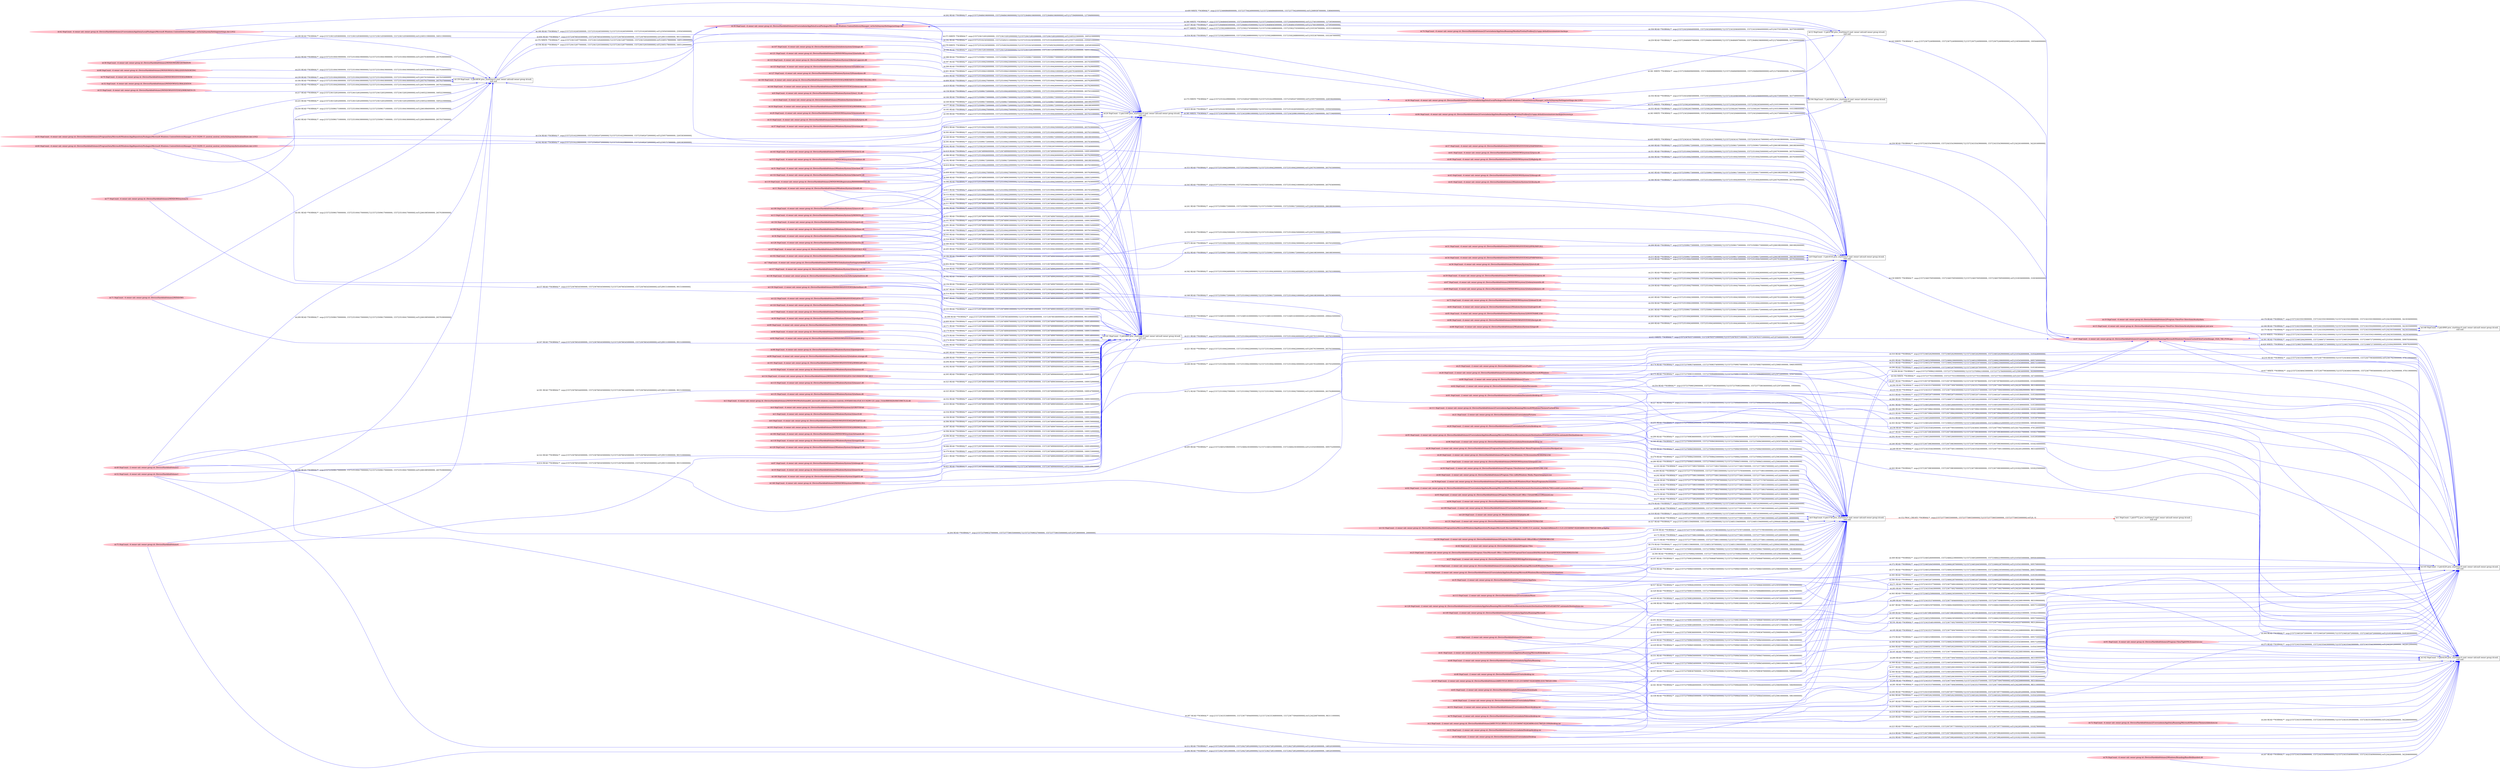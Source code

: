 digraph  {
rankdir=LR
"0"[color=black,label="id:0 HopCount: 0 pid:5736 proc_starttime:0 cmd: owner uid:null owner group id:null,\n null null", shape=box,style=solid];
"1"[color=black,label="id:1 HopCount: 1 pid:6772 proc_starttime:0 cmd: owner uid:null owner group id:null,\n null null", shape=box,style=solid];
"0" -> "1" [id=152,__obj="PROC_CREATE"color=red,label="id:152 PROC_CREATE **NORMAL**  seqs:[1557237758055000000, 1557237758055000000] T:[1557237758055000000, 1557237758055000000] relT:[0, 0]",style=solid];
"34"[color=pink,label="id:34 HopCount: -4 owner uid: owner group id: /Device/HarddiskVolume2/Windows/System32/rpcrt4.dll ", shape=oval,style=filled];
"24"[color=black,label="id:24 HopCount: -3 pid:5160 proc_starttime:0 cmd: owner uid:null owner group id:null,\n null null", shape=box,style=solid];
"34" -> "24" [id=153,__obj="READ"color=blue,label="id:153 READ **NORMAL**  seqs:[1557235100422000000, 1557235100422000000] T:[1557235100422000000, 1557235100422000000] relT:[2657633000000, 2657633000000]",style=solid];
"55"[color=pink,label="id:55 HopCount: -4 owner uid: owner group id: /Device/HarddiskVolume2/ProgramData/Microsoft/Windows/AppRepository/Packages/Microsoft.Windows.ContentDeliveryManager_10.0.16299.15_neutral_neutral_cw5n1h2txyewy/ActivationStore.dat.LOG2 ", shape=oval,style=filled];
"55" -> "24" [id=154,__obj="READ"color=blue,label="id:154 READ **NORMAL**  seqs:[1557235162299000000, 1557235492472000000] T:[1557235162299000000, 1557235492472000000] relT:[2595756000000, 2265583000000]",style=solid];
"148"[color=black,label="id:148 HopCount: -3 pid:4900 proc_starttime:0 cmd: owner uid:null owner group id:null,\n null null", shape=box,style=solid];
"97"[color=pink,label="id:97 HopCount: -2 owner uid: owner group id: /Device/HarddiskVolume2/Users/admin/AppData/Roaming/Microsoft/Windows/Themes/CachedFiles/CachedImage_1024_768_POS4.jpg ", shape=oval,style=filled];
"148" -> "97" [id=155,__obj="WRITE"color=blue,label="id:155 WRITE **NORMAL**  seqs:[1557234335020000000, 1557234335021000000] T:[1557234335020000000, 1557234335021000000] relT:[3423035000000, 3423034000000]",style=solid];
"7"[color=pink,label="id:7 HopCount: -4 owner uid: owner group id: /Device/HarddiskVolume2/WINDOWS/Globalization/Sorting/sortdefault.nls ", shape=oval,style=filled];
"141"[color=black,label="id:141 HopCount: -3 pid:6460 proc_starttime:0 cmd: owner uid:null owner group id:null,\n null null", shape=box,style=solid];
"7" -> "141" [id=156,__obj="READ"color=blue,label="id:156 READ **NORMAL**  seqs:[1557236748907000000, 1557236748907000000] T:[1557236748907000000, 1557236748907000000] relT:[1009148000000, 1009148000000]",style=solid];
"77"[color=pink,label="id:77 HopCount: -4 owner uid: owner group id: /Device/HarddiskVolume2/WINDOWS/system32 ", shape=oval,style=filled];
"77" -> "141" [id=157,__obj="READ"color=blue,label="id:157 READ **NORMAL**  seqs:[1557236766545000000, 1557236766545000000] T:[1557236766545000000, 1557236766545000000] relT:[991510000000, 991510000000]",style=solid];
"8"[color=pink,label="id:8 HopCount: -4 owner uid: owner group id: /Device/HarddiskVolume2/Windows/System32/ws2_32.dll ", shape=oval,style=filled];
"8" -> "24" [id=158,__obj="READ"color=blue,label="id:158 READ **NORMAL**  seqs:[1557235096172000000, 1557235100424000000] T:[1557235096172000000, 1557235100424000000] relT:[2661883000000, 2657631000000]",style=solid];
"9"[color=black,label="id:9 HopCount: -3 pid:4516 proc_starttime:0 cmd: owner uid:null owner group id:null,\n null null", shape=box,style=solid];
"9" -> "97" [id=159,__obj="WRITE"color=blue,label="id:159 WRITE **NORMAL**  seqs:[1557234657695000000, 1557234657695000000] T:[1557234657695000000, 1557234657695000000] relT:[3100360000000, 3100360000000]",style=solid];
"31"[color=pink,label="id:31 HopCount: -4 owner uid: owner group id: /Device/HarddiskVolume2/Windows/System32/sechost.dll ", shape=oval,style=filled];
"31" -> "24" [id=160,__obj="READ"color=blue,label="id:160 READ **NORMAL**  seqs:[1557235096172000000, 1557235096172000000] T:[1557235096172000000, 1557235096172000000] relT:[2661883000000, 2661883000000]",style=solid];
"11"[color=pink,label="id:11 HopCount: -4 owner uid: owner group id: /Device/HarddiskVolume2/Windows/System32/ntdll.dll ", shape=oval,style=filled];
"11" -> "141" [id=161,__obj="READ"color=blue,label="id:161 READ **NORMAL**  seqs:[1557236748901000000, 1557236748901000000] T:[1557236748901000000, 1557236748901000000] relT:[1009154000000, 1009154000000]",style=solid];
"60"[color=pink,label="id:60 HopCount: -4 owner uid: owner group id: /Device/HarddiskVolume2/ProgramData/Microsoft/Windows/AppRepository/Packages/Microsoft.Windows.ContentDeliveryManager_10.0.16299.15_neutral_neutral_cw5n1h2txyewy/ActivationStore.dat.LOG1 ", shape=oval,style=filled];
"60" -> "24" [id=162,__obj="READ"color=blue,label="id:162 READ **NORMAL**  seqs:[1557235162298000000, 1557235492472000000] T:[1557235162298000000, 1557235492472000000] relT:[2595757000000, 2265583000000]",style=solid];
"12"[color=black,label="id:12 HopCount: -3 pid:4780 proc_starttime:0 cmd: owner uid:null owner group id:null,\n null null", shape=box,style=solid];
"12" -> "97" [id=163,__obj="WRITE"color=blue,label="id:163 WRITE **NORMAL**  seqs:[1557236752409000000, 1557236752409000000] T:[1557236752409000000, 1557236752409000000] relT:[1005646000000, 1005646000000]",style=solid];
"0" -> "97" [id=164,__obj="WRITE"color=blue,label="id:164 WRITE **NORMAL**  seqs:[1557237703339000000, 1557237703339000000] T:[1557237703339000000, 1557237703339000000] relT:[54716000000, 54716000000]",style=solid];
"13"[color=pink,label="id:13 HopCount: -4 owner uid: owner group id: /Device/HarddiskVolume2/Windows/System32/WINSTA.dll ", shape=oval,style=filled];
"13" -> "141" [id=165,__obj="READ"color=blue,label="id:165 READ **NORMAL**  seqs:[1557236748905000000, 1557236748905000000] T:[1557236748905000000, 1557236748905000000] relT:[1009150000000, 1009150000000]",style=solid];
"14"[color=pink,label="id:14 HopCount: -4 owner uid: owner group id: /Device/HarddiskVolume2/Windows/System32/nsi.dll ", shape=oval,style=filled];
"14" -> "24" [id=166,__obj="READ"color=blue,label="id:166 READ **NORMAL**  seqs:[1557235096173000000, 1557235096173000000] T:[1557235096173000000, 1557235096173000000] relT:[2661882000000, 2661882000000]",style=solid];
"71"[color=pink,label="id:71 HopCount: -4 owner uid: owner group id: /Device/HarddiskVolume2/WINDOWS ", shape=oval,style=filled];
"71" -> "141" [id=167,__obj="READ"color=blue,label="id:167 READ **NORMAL**  seqs:[1557236766545000000, 1557236766545000000] T:[1557236766545000000, 1557236766545000000] relT:[991510000000, 991510000000]",style=solid];
"15"[color=pink,label="id:15 HopCount: -4 owner uid: owner group id: /Device/HarddiskVolume2/Program Files/Five Directions/Acuity/data/.winlogbeat.yml.new ", shape=oval,style=filled];
"15" -> "148" [id=168,__obj="READ"color=blue,label="id:168 READ **NORMAL**  seqs:[1557234335020000000, 1557234335020000000] T:[1557234335020000000, 1557234335020000000] relT:[3423035000000, 3423035000000]",style=solid];
"16"[color=pink,label="id:16 HopCount: -4 owner uid: owner group id: /Device/HarddiskVolume2/WINDOWS/SYSTEM32/WINRNR.DLL ", shape=oval,style=filled];
"16" -> "24" [id=169,__obj="READ"color=blue,label="id:169 READ **NORMAL**  seqs:[1557235096173000000, 1557235096173000000] T:[1557235096173000000, 1557235096173000000] relT:[2661882000000, 2661882000000]",style=solid];
"97" -> "148" [id=170,__obj="READ"color=blue,label="id:170 READ **NORMAL**  seqs:[1557234335020000000, 1557234335020000000] T:[1557234335020000000, 1557234335020000000] relT:[3423035000000, 3423035000000]",style=solid];
"17"[color=pink,label="id:17 HopCount: -4 owner uid: owner group id: /Device/HarddiskVolume2/Windows/System32/propsys.dll ", shape=oval,style=filled];
"17" -> "141" [id=171,__obj="READ"color=blue,label="id:171 READ **NORMAL**  seqs:[1557236748908000000, 1557236748908000000] T:[1557236748908000000, 1557236748908000000] relT:[1009147000000, 1009147000000]",style=solid];
"44"[color=pink,label="id:44 HopCount: -2 owner uid: owner group id: /Device/HarddiskVolume2/Program Files ", shape=oval,style=filled];
"44" -> "0" [id=172,__obj="READ"color=blue,label="id:172 READ **NORMAL**  seqs:[1557237758015000000, 1557237758015000000] T:[1557237758015000000, 1557237758015000000] relT:[40000000, 40000000]",style=solid];
"23"[color=pink,label="id:23 HopCount: -2 owner uid: owner group id: /Device/HarddiskVolume2/Program Files/Microsoft Office 15/Root/VFS/ProgramFilesCommonX64/Microsoft Shared/OFFICE15/MSOXMLED.EXE ", shape=oval,style=filled];
"23" -> "0" [id=173,__obj="READ"color=blue,label="id:173 READ **NORMAL**  seqs:[1557237758011000000, 1557237758011000000] T:[1557237758011000000, 1557237758011000000] relT:[44000000, 44000000]",style=solid];
"25"[color=pink,label="id:25 HopCount: -2 owner uid: owner group id: /Device/HarddiskVolume2/Users/Public ", shape=oval,style=filled];
"25" -> "0" [id=174,__obj="READ"color=blue,label="id:174 READ **NORMAL**  seqs:[1557237698374000000, 1557237698374000000] T:[1557237698374000000, 1557237698374000000] relT:[59681000000, 59681000000]",style=solid];
"26"[color=pink,label="id:26 HopCount: -2 owner uid: owner group id: /Device/HarddiskVolume2/Users/admin/AppData/Roaming/Microsoft/Windows ", shape=oval,style=filled];
"26" -> "0" [id=175,__obj="READ"color=blue,label="id:175 READ **NORMAL**  seqs:[1557237698331000000, 1557237698488000000] T:[1557237698331000000, 1557237698488000000] relT:[59724000000, 59567000000]",style=solid];
"27"[color=pink,label="id:27 HopCount: -2 owner uid: owner group id: /Device/HarddiskVolume2/WINDOWS/AppPatch/sysmain.sdb ", shape=oval,style=filled];
"27" -> "0" [id=176,__obj="READ"color=blue,label="id:176 READ **NORMAL**  seqs:[1557234851596000000, 1557234851597000000] T:[1557234851596000000, 1557234851597000000] relT:[2906459000000, 2906458000000]",style=solid];
"29"[color=pink,label="id:29 HopCount: -4 owner uid: owner group id: /Device/HarddiskVolume2/WINDOWS/system32/mswsock.dll ", shape=oval,style=filled];
"29" -> "24" [id=177,__obj="READ"color=blue,label="id:177 READ **NORMAL**  seqs:[1557235096172000000, 1557235096172000000] T:[1557235096172000000, 1557235096172000000] relT:[2661883000000, 2661883000000]",style=solid];
"19"[color=pink,label="id:19 HopCount: -4 owner uid: owner group id: /Device/HarddiskVolume2/Program Files/Five Directions/Acuity/data ", shape=oval,style=filled];
"19" -> "148" [id=178,__obj="READ"color=blue,label="id:178 READ **NORMAL**  seqs:[1557234335019000000, 1557234335019000000] T:[1557234335019000000, 1557234335019000000] relT:[3423036000000, 3423036000000]",style=solid];
"30"[color=pink,label="id:30 HopCount: -4 owner uid: owner group id: /Device/HarddiskVolume2/Windows/System32/profapi.dll ", shape=oval,style=filled];
"30" -> "141" [id=179,__obj="READ"color=blue,label="id:179 READ **NORMAL**  seqs:[1557236748904000000, 1557236748904000000] T:[1557236748904000000, 1557236748904000000] relT:[1009151000000, 1009151000000]",style=solid];
"42"[color=pink,label="id:42 HopCount: -4 owner uid: owner group id: /Device/HarddiskVolume2/Users/admin/AppData/Local/Packages/Microsoft.Windows.ContentDeliveryManager_cw5n1h2txyewy/Settings/settings.dat.LOG2 ", shape=oval,style=filled];
"42" -> "24" [id=180,__obj="READ"color=blue,label="id:180 READ **NORMAL**  seqs:[1557235162405000000, 1557235162405000000] T:[1557235162405000000, 1557235162405000000] relT:[2595650000000, 2595650000000]",style=solid];
"49"[color=pink,label="id:49 HopCount: -2 owner uid: owner group id: /Device/HarddiskVolume2 ", shape=oval,style=filled];
"139"[color=black,label="id:139 HopCount: -3 pid:6836 proc_starttime:0 cmd: owner uid:null owner group id:null,\n null null", shape=box,style=solid];
"49" -> "139" [id=181,__obj="READ"color=blue,label="id:181 READ **NORMAL**  seqs:[1557235096170000000, 1557235100417000000] T:[1557235096170000000, 1557235100417000000] relT:[2661885000000, 2657638000000]",style=solid];
"39"[color=pink,label="id:39 HopCount: -4 owner uid: owner group id: /Device/HarddiskVolume2/Users/admin/AppData/Local/Packages/Microsoft.Windows.ContentDeliveryManager_cw5n1h2txyewy/Settings/settings.dat ", shape=oval,style=filled];
"39" -> "24" [id=182,__obj="READ"color=blue,label="id:182 READ **NORMAL**  seqs:[1557235162345000000, 1557235492511000000] T:[1557235162345000000, 1557235162404000000] relT:[2595710000000, 2595651000000]",style=solid];
"31" -> "141" [id=183,__obj="READ"color=blue,label="id:183 READ **NORMAL**  seqs:[1557236748904000000, 1557236748904000000] T:[1557236748904000000, 1557236748904000000] relT:[1009151000000, 1009151000000]",style=solid];
"32"[color=pink,label="id:32 HopCount: -4 owner uid: owner group id: /Device/HarddiskVolume2/WINDOWS/GLOBALIZATION ", shape=oval,style=filled];
"32" -> "139" [id=184,__obj="READ"color=blue,label="id:184 READ **NORMAL**  seqs:[1557235100418000000, 1557235100418000000] T:[1557235100418000000, 1557235100418000000] relT:[2657637000000, 2657637000000]",style=solid];
"33"[color=pink,label="id:33 HopCount: -4 owner uid: owner group id: /Device/HarddiskVolume2/WINDOWS/system32/wbem/fastprox.dll ", shape=oval,style=filled];
"33" -> "24" [id=185,__obj="READ"color=blue,label="id:185 READ **NORMAL**  seqs:[1557235100427000000, 1557235100427000000] T:[1557235100427000000, 1557235100427000000] relT:[2657628000000, 2657628000000]",style=solid];
"34" -> "141" [id=186,__obj="READ"color=blue,label="id:186 READ **NORMAL**  seqs:[1557236748903000000, 1557236748903000000] T:[1557236748903000000, 1557236748903000000] relT:[1009152000000, 1009152000000]",style=solid];
"35"[color=pink,label="id:35 HopCount: -2 owner uid: owner group id: /Device/HarddiskVolume2/Users/admin/AppData ", shape=oval,style=filled];
"35" -> "0" [id=187,__obj="READ"color=blue,label="id:187 READ **NORMAL**  seqs:[1557237698329000000, 1557237698487000000] T:[1557237698329000000, 1557237698487000000] relT:[59726000000, 59568000000]",style=solid];
"36"[color=pink,label="id:36 HopCount: -4 owner uid: owner group id: /Device/HarddiskVolume2/Users/admin/AppData/Local/Packages/Microsoft.Windows.ContentDeliveryManager_cw5n1h2txyewy/Settings/settings.dat.LOG1 ", shape=oval,style=filled];
"36" -> "139" [id=188,__obj="READ"color=blue,label="id:188 READ **NORMAL**  seqs:[1557236152833000000, 1557236152936000000] T:[1557236152833000000, 1557236152936000000] relT:[1605222000000, 1605119000000]",style=solid];
"113"[color=pink,label="id:113 HopCount: -2 owner uid: owner group id: /Device/HarddiskVolume2/Users/admin/Music ", shape=oval,style=filled];
"142"[color=black,label="id:142 HopCount: -3 pid:6236 proc_starttime:0 cmd: owner uid:null owner group id:null,\n null null", shape=box,style=solid];
"113" -> "142" [id=189,__obj="READ"color=blue,label="id:189 READ **NORMAL**  seqs:[1557236739834000000, 1557236739834000000] T:[1557236739834000000, 1557236739834000000] relT:[1018221000000, 1018221000000]",style=solid];
"37"[color=pink,label="id:37 HopCount: -4 owner uid: owner group id: /Device/HarddiskVolume2/Windows/System32/version.dll ", shape=oval,style=filled];
"37" -> "24" [id=190,__obj="READ"color=blue,label="id:190 READ **NORMAL**  seqs:[1557235100424000000, 1557235100424000000] T:[1557235100424000000, 1557235100424000000] relT:[2657631000000, 2657631000000]",style=solid];
"128"[color=pink,label="id:128 HopCount: -2 owner uid: owner group id: /Device/HarddiskVolume2/Users/admin/AppData/Roaming/Microsoft/Windows/Recent/AutomaticDestinations/5f7b5f1e01b83767.automaticDestinations-ms ", shape=oval,style=filled];
"128" -> "142" [id=191,__obj="READ"color=blue,label="id:191 READ **NORMAL**  seqs:[1557234335481000000, 1557236774927000000] T:[1557234335481000000, 1557236774927000000] relT:[3422574000000, 983128000000]",style=solid];
"11" -> "24" [id=192,__obj="READ"color=blue,label="id:192 READ **NORMAL**  seqs:[1557235096172000000, 1557235096172000000] T:[1557235096172000000, 1557235096172000000] relT:[2661883000000, 2661883000000]",style=solid];
"38"[color=pink,label="id:38 HopCount: -2 owner uid: owner group id: /Device/HarddiskVolume2/ProgramData/Microsoft/Windows/Start Menu/Programs/Accessories/Wordpad.lnk ", shape=oval,style=filled];
"38" -> "0" [id=193,__obj="READ"color=blue,label="id:193 READ **NORMAL**  seqs:[1557237758037000000, 1557237758037000000] T:[1557237758037000000, 1557237758037000000] relT:[18000000, 18000000]",style=solid];
"39" -> "139" [id=194,__obj="READ"color=blue,label="id:194 READ **NORMAL**  seqs:[1557236152877000000, 1557236152935000000] T:[1557236152877000000, 1557236152935000000] relT:[1605178000000, 1605120000000]",style=solid];
"149"[color=pink,label="id:149 HopCount: -2 owner uid: owner group id: /Device/HarddiskVolume2/Users/admin/AppData/Roaming/Microsoft ", shape=oval,style=filled];
"149" -> "142" [id=195,__obj="READ"color=blue,label="id:195 READ **NORMAL**  seqs:[1557234335375000000, 1557236774947000000] T:[1557234335375000000, 1557236774947000000] relT:[3422680000000, 983108000000]",style=solid];
"137"[color=pink,label="id:137 HopCount: -4 owner uid: owner group id: /Device/HarddiskVolume2/WINDOWS/SYSTEM32/LOCALE.NLS ", shape=oval,style=filled];
"137" -> "24" [id=196,__obj="READ"color=blue,label="id:196 READ **NORMAL**  seqs:[1557235096172000000, 1557235100422000000] T:[1557235096172000000, 1557235100422000000] relT:[2661883000000, 2657633000000]",style=solid];
"63"[color=pink,label="id:63 HopCount: -2 owner uid: owner group id: /Device/HarddiskVolume2/Users/admin ", shape=oval,style=filled];
"63" -> "142" [id=197,__obj="READ"color=blue,label="id:197 READ **NORMAL**  seqs:[1557234335374000000, 1557236774946000000] T:[1557234335374000000, 1557236774946000000] relT:[3422681000000, 983109000000]",style=solid];
"41"[color=pink,label="id:41 HopCount: -2 owner uid: owner group id: /Device/HarddiskVolume2/Users/admin/AppData/Roaming/Microsoft/desktop.ini ", shape=oval,style=filled];
"41" -> "0" [id=198,__obj="READ"color=blue,label="id:198 READ **NORMAL**  seqs:[1557237698330000000, 1557237698330000000] T:[1557237698330000000, 1557237698330000000] relT:[59725000000, 59725000000]",style=solid];
"42" -> "139" [id=199,__obj="READ"color=blue,label="id:199 READ **NORMAL**  seqs:[1557236152936000000, 1557236152936000000] T:[1557236152936000000, 1557236152936000000] relT:[1605119000000, 1605119000000]",style=solid];
"28"[color=pink,label="id:28 HopCount: -2 owner uid: owner group id: /Device/HarddiskVolume2/Program Files/Windows NT/Accessories/WORDPAD.EXE ", shape=oval,style=filled];
"28" -> "0" [id=200,__obj="READ"color=blue,label="id:200 READ **NORMAL**  seqs:[1557237757856000000, 1557237758033000000] T:[1557237757856000000, 1557237758033000000] relT:[199000000, 22000000]",style=solid];
"46"[color=pink,label="id:46 HopCount: -2 owner uid: owner group id: /Device/HarddiskVolume2/Users/admin/AppData/Roaming ", shape=oval,style=filled];
"46" -> "0" [id=201,__obj="READ"color=blue,label="id:201 READ **NORMAL**  seqs:[1557237698330000000, 1557237698487000000] T:[1557237698330000000, 1557237698487000000] relT:[59725000000, 59568000000]",style=solid];
"47"[color=pink,label="id:47 HopCount: -2 owner uid: owner group id: /Device/HarddiskVolume2/WINDOWS/system32/mspaint.exe ", shape=oval,style=filled];
"47" -> "0" [id=202,__obj="READ"color=blue,label="id:202 READ **NORMAL**  seqs:[1557237758013000000, 1557237758013000000] T:[1557237758013000000, 1557237758013000000] relT:[42000000, 42000000]",style=solid];
"48"[color=pink,label="id:48 HopCount: -2 owner uid: owner group id: /Device/HarddiskVolume2/Users/desktop.ini ", shape=oval,style=filled];
"48" -> "0" [id=203,__obj="READ"color=blue,label="id:203 READ **NORMAL**  seqs:[1557237698328000000, 1557237698328000000] T:[1557237698328000000, 1557237698328000000] relT:[59727000000, 59727000000]",style=solid];
"49" -> "0" [id=204,__obj="READ"color=blue,label="id:204 READ **NORMAL**  seqs:[1557237698327000000, 1557237758035000000] T:[1557237698327000000, 1557237758035000000] relT:[59728000000, 20000000]",style=solid];
"102"[color=pink,label="id:102 HopCount: -4 owner uid: owner group id: /Device/HarddiskVolume2/Windows/System32/gdi32full.dll ", shape=oval,style=filled];
"102" -> "24" [id=205,__obj="READ"color=blue,label="id:205 READ **NORMAL**  seqs:[1557235100423000000, 1557235100423000000] T:[1557235100423000000, 1557235100423000000] relT:[2657632000000, 2657632000000]",style=solid];
"147"[color=pink,label="id:147 HopCount: -2 owner uid: owner group id: /Device/HarddiskVolume2/$RECYCLE.BIN/S-1-5-21-231540947-922634896-4161786520-1004 ", shape=oval,style=filled];
"147" -> "142" [id=206,__obj="READ"color=blue,label="id:206 READ **NORMAL**  seqs:[1557234335403000000, 1557236739777000000] T:[1557234335403000000, 1557236739777000000] relT:[3422652000000, 1018278000000]",style=solid];
"65"[color=pink,label="id:65 HopCount: -2 owner uid: owner group id: /Device/HarddiskVolume2/Users/admin/Downloads ", shape=oval,style=filled];
"65" -> "142" [id=207,__obj="READ"color=blue,label="id:207 READ **NORMAL**  seqs:[1557236739829000000, 1557236739829000000] T:[1557236739829000000, 1557236739829000000] relT:[1018226000000, 1018226000000]",style=solid];
"51"[color=pink,label="id:51 HopCount: -4 owner uid: owner group id: /Device/HarddiskVolume2/WINDOWS/SYSTEM32/IPHLPAPI.DLL ", shape=oval,style=filled];
"51" -> "9" [id=208,__obj="READ"color=blue,label="id:208 READ **NORMAL**  seqs:[1557235096173000000, 1557235096173000000] T:[1557235096173000000, 1557235096173000000] relT:[2661882000000, 2661882000000]",style=solid];
"52"[color=pink,label="id:52 HopCount: -4 owner uid: owner group id: /Device/HarddiskVolume1 ", shape=oval,style=filled];
"52" -> "139" [id=209,__obj="READ"color=blue,label="id:209 READ **NORMAL**  seqs:[1557235096170000000, 1557235100417000000] T:[1557235096170000000, 1557235100417000000] relT:[2661885000000, 2657638000000]",style=solid];
"64"[color=pink,label="id:64 HopCount: -2 owner uid: owner group id: /Device/HarddiskVolume2/Users/admin/Videos ", shape=oval,style=filled];
"64" -> "142" [id=210,__obj="READ"color=blue,label="id:210 READ **NORMAL**  seqs:[1557236739831000000, 1557236739831000000] T:[1557236739831000000, 1557236739831000000] relT:[1018224000000, 1018224000000]",style=solid];
"87"[color=pink,label="id:87 HopCount: -4 owner uid: owner group id: /Device/HarddiskVolume2/Windows/System32/shlwapi.dll ", shape=oval,style=filled];
"87" -> "9" [id=211,__obj="READ"color=blue,label="id:211 READ **NORMAL**  seqs:[1557235100424000000, 1557235100424000000] T:[1557235100424000000, 1557235100424000000] relT:[2657631000000, 2657631000000]",style=solid];
"52" -> "142" [id=212,__obj="READ"color=blue,label="id:212 READ **NORMAL**  seqs:[1557236272852000000, 1557236272852000000] T:[1557236272852000000, 1557236272852000000] relT:[1485203000000, 1485203000000]",style=solid];
"53"[color=pink,label="id:53 HopCount: -4 owner uid: owner group id: /Device/HarddiskVolume2/WINDOWS/SYSTEM32/WBEM/EN-US ", shape=oval,style=filled];
"53" -> "139" [id=213,__obj="READ"color=blue,label="id:213 READ **NORMAL**  seqs:[1557235100420000000, 1557235100420000000] T:[1557235100420000000, 1557235100420000000] relT:[2657635000000, 2657635000000]",style=solid];
"22"[color=pink,label="id:22 HopCount: -2 owner uid: owner group id: /Device/HarddiskVolume2/Users/admin/Desktop/desktop.ini ", shape=oval,style=filled];
"22" -> "142" [id=214,__obj="READ"color=blue,label="id:214 READ **NORMAL**  seqs:[1557236739825000000, 1557236739826000000] T:[1557236739825000000, 1557236739826000000] relT:[1018230000000, 1018229000000]",style=solid];
"54"[color=pink,label="id:54 HopCount: -4 owner uid: owner group id: /Device/HarddiskVolume2/WINDOWS/SYSTEM32/PNRPNSP.DLL ", shape=oval,style=filled];
"54" -> "9" [id=215,__obj="READ"color=blue,label="id:215 READ **NORMAL**  seqs:[1557235096172000000, 1557235096172000000] T:[1557235096172000000, 1557235096172000000] relT:[2661883000000, 2661883000000]",style=solid];
"97" -> "142" [id=216,__obj="READ"color=blue,label="id:216 READ **NORMAL**  seqs:[1557234335439000000, 1557236779936000000] T:[1557234340432000000, 1557236779936000000] relT:[3417623000000, 978119000000]",style=solid];
"55" -> "139" [id=217,__obj="READ"color=blue,label="id:217 READ **NORMAL**  seqs:[1557236152832000000, 1557236152832000000] T:[1557236152832000000, 1557236152832000000] relT:[1605223000000, 1605223000000]",style=solid];
"151"[color=pink,label="id:151 HopCount: -2 owner uid: owner group id: /Device/HarddiskVolume2/Users/admin/Music/desktop.ini ", shape=oval,style=filled];
"151" -> "142" [id=218,__obj="READ"color=blue,label="id:218 READ **NORMAL**  seqs:[1557236739836000000, 1557236739837000000] T:[1557236739836000000, 1557236739837000000] relT:[1018219000000, 1018218000000]",style=solid];
"56"[color=pink,label="id:56 HopCount: -4 owner uid: owner group id: /Device/HarddiskVolume2/Windows/System32/srvcli.dll ", shape=oval,style=filled];
"56" -> "9" [id=219,__obj="READ"color=blue,label="id:219 READ **NORMAL**  seqs:[1557235100425000000, 1557235100425000000] T:[1557235100425000000, 1557235100425000000] relT:[2657630000000, 2657630000000]",style=solid];
"79"[color=pink,label="id:79 HopCount: -2 owner uid: owner group id: /Device/HarddiskVolume2/Users/admin/Videos/desktop.ini ", shape=oval,style=filled];
"79" -> "142" [id=220,__obj="READ"color=blue,label="id:220 READ **NORMAL**  seqs:[1557236739833000000, 1557236739833000000] T:[1557236739833000000, 1557236739833000000] relT:[1018222000000, 1018222000000]",style=solid];
"10"[color=pink,label="id:10 HopCount: -4 owner uid: owner group id: /Device/HarddiskVolume2/Windows/System32/user32.dll ", shape=oval,style=filled];
"10" -> "9" [id=221,__obj="READ"color=blue,label="id:221 READ **NORMAL**  seqs:[1557235100422000000, 1557235100422000000] T:[1557235100422000000, 1557235100422000000] relT:[2657633000000, 2657633000000]",style=solid];
"58"[color=pink,label="id:58 HopCount: -4 owner uid: owner group id: /Device/HarddiskVolume2/WINDOWS/REGISTRATION ", shape=oval,style=filled];
"58" -> "139" [id=222,__obj="READ"color=blue,label="id:222 READ **NORMAL**  seqs:[1557235100419000000, 1557235100419000000] T:[1557235100419000000, 1557235100419000000] relT:[2657636000000, 2657636000000]",style=solid];
"2"[color=pink,label="id:2 HopCount: -2 owner uid: owner group id: /Device/HarddiskVolume2/$RECYCLE.BIN/S-1-5-21-231540947-922634896-4161786520-1004/desktop.ini ", shape=oval,style=filled];
"2" -> "142" [id=223,__obj="READ"color=blue,label="id:223 READ **NORMAL**  seqs:[1557234335403000000, 1557236739777000000] T:[1557234335403000000, 1557236739777000000] relT:[3422652000000, 1018278000000]",style=solid];
"80"[color=pink,label="id:80 HopCount: -2 owner uid: owner group id: /Device/HarddiskVolume2/Users ", shape=oval,style=filled];
"80" -> "142" [id=224,__obj="READ"color=blue,label="id:224 READ **NORMAL**  seqs:[1557234335373000000, 1557236774945000000] T:[1557234335373000000, 1557236774945000000] relT:[3422682000000, 983110000000]",style=solid];
"60" -> "139" [id=225,__obj="READ"color=blue,label="id:225 READ **NORMAL**  seqs:[1557236152832000000, 1557236152832000000] T:[1557236152832000000, 1557236152832000000] relT:[1605223000000, 1605223000000]",style=solid];
"50"[color=pink,label="id:50 HopCount: -2 owner uid: owner group id: /Device/HarddiskVolume2/Program Files/Internet Explorer/IEXPLORE.EXE ", shape=oval,style=filled];
"50" -> "0" [id=226,__obj="READ"color=blue,label="id:226 READ **NORMAL**  seqs:[1557237757997000000, 1557237757997000000] T:[1557237757997000000, 1557237757997000000] relT:[58000000, 58000000]",style=solid];
"62"[color=pink,label="id:62 HopCount: -2 owner uid: owner group id: /Device/HarddiskVolume2/Users/admin/Documents ", shape=oval,style=filled];
"62" -> "0" [id=227,__obj="READ"color=blue,label="id:227 READ **NORMAL**  seqs:[1557237698460000000, 1557237698460000000] T:[1557237698460000000, 1557237698460000000] relT:[59595000000, 59595000000]",style=solid];
"63" -> "0" [id=228,__obj="READ"color=blue,label="id:228 READ **NORMAL**  seqs:[1557237698329000000, 1557237698487000000] T:[1557237698329000000, 1557237698487000000] relT:[59726000000, 59568000000]",style=solid];
"64" -> "0" [id=229,__obj="READ"color=blue,label="id:229 READ **NORMAL**  seqs:[1557237698453000000, 1557237698453000000] T:[1557237698453000000, 1557237698453000000] relT:[59602000000, 59602000000]",style=solid];
"65" -> "0" [id=230,__obj="READ"color=blue,label="id:230 READ **NORMAL**  seqs:[1557237698450000000, 1557237698450000000] T:[1557237698450000000, 1557237698450000000] relT:[59605000000, 59605000000]",style=solid];
"59"[color=pink,label="id:59 HopCount: -4 owner uid: owner group id: /Device/HarddiskVolume2/WINDOWS/system32/wbem/wbemprox.dll ", shape=oval,style=filled];
"59" -> "9" [id=231,__obj="READ"color=blue,label="id:231 READ **NORMAL**  seqs:[1557235100426000000, 1557235100426000000] T:[1557235100426000000, 1557235100426000000] relT:[2657629000000, 2657629000000]",style=solid];
"18"[color=pink,label="id:18 HopCount: -2 owner uid: owner group id: /Device/HarddiskVolume2/Users/admin/Desktop ", shape=oval,style=filled];
"18" -> "142" [id=232,__obj="READ"color=blue,label="id:232 READ **NORMAL**  seqs:[1557236739824000000, 1557236739824000000] T:[1557236739824000000, 1557236739824000000] relT:[1018231000000, 1018231000000]",style=solid];
"81"[color=pink,label="id:81 HopCount: -2 owner uid: owner group id: /Device/HarddiskVolume2/Users/admin/Documents/desktop.ini ", shape=oval,style=filled];
"81" -> "142" [id=233,__obj="READ"color=blue,label="id:233 READ **NORMAL**  seqs:[1557236739842000000, 1557236739842000000] T:[1557236739842000000, 1557236739842000000] relT:[1018213000000, 1018213000000]",style=solid];
"67"[color=pink,label="id:67 HopCount: -4 owner uid: owner group id: /Device/HarddiskVolume2/WINDOWS/system32/wbem/wmiutils.dll ", shape=oval,style=filled];
"67" -> "9" [id=234,__obj="READ"color=blue,label="id:234 READ **NORMAL**  seqs:[1557235100427000000, 1557235100427000000] T:[1557235100427000000, 1557235100427000000] relT:[2657628000000, 2657628000000]",style=solid];
"68"[color=pink,label="id:68 HopCount: -4 owner uid: owner group id: /Device/HarddiskVolume2/WINDOWS/GLOBALIZATION/SORTING ", shape=oval,style=filled];
"68" -> "139" [id=235,__obj="READ"color=blue,label="id:235 READ **NORMAL**  seqs:[1557235100419000000, 1557235100419000000] T:[1557235100419000000, 1557235100419000000] relT:[2657636000000, 2657636000000]",style=solid];
"111"[color=pink,label="id:111 HopCount: -2 owner uid: owner group id: /Device/HarddiskVolume2/Users/admin/AppData/Roaming/Microsoft/Windows/Themes/CachedFiles ", shape=oval,style=filled];
"111" -> "142" [id=236,__obj="READ"color=blue,label="id:236 READ **NORMAL**  seqs:[1557234335402000000, 1557236779935000000] T:[1557234340413000000, 1557236779927000000] relT:[3417642000000, 978128000000]",style=solid];
"21"[color=pink,label="id:21 HopCount: -2 owner uid: owner group id: /Device/HarddiskVolume2/Users/admin/Pictures ", shape=oval,style=filled];
"21" -> "142" [id=237,__obj="READ"color=blue,label="id:237 READ **NORMAL**  seqs:[1557236739838000000, 1557236739838000000] T:[1557236739838000000, 1557236739838000000] relT:[1018217000000, 1018217000000]",style=solid];
"69"[color=pink,label="id:69 HopCount: -4 owner uid: owner group id: /Device/HarddiskVolume2/WINDOWS/system32/wbem/wbemsvc.dll ", shape=oval,style=filled];
"69" -> "9" [id=238,__obj="READ"color=blue,label="id:238 READ **NORMAL**  seqs:[1557235100427000000, 1557235100427000000] T:[1557235100427000000, 1557235100427000000] relT:[2657628000000, 2657628000000]",style=solid];
"70"[color=pink,label="id:70 HopCount: -4 owner uid: owner group id: /Device/HarddiskVolume2/WINDOWS/SYSTEM32/WBEM ", shape=oval,style=filled];
"70" -> "139" [id=239,__obj="READ"color=blue,label="id:239 READ **NORMAL**  seqs:[1557235100420000000, 1557235100420000000] T:[1557235100420000000, 1557235100420000000] relT:[2657635000000, 2657635000000]",style=solid];
"20"[color=pink,label="id:20 HopCount: -2 owner uid: owner group id: /Device/HarddiskVolume2/Users/admin/Pictures/desktop.ini ", shape=oval,style=filled];
"20" -> "142" [id=240,__obj="READ"color=blue,label="id:240 READ **NORMAL**  seqs:[1557236739839000000, 1557236739839000000] T:[1557236739839000000, 1557236739839000000] relT:[1018216000000, 1018216000000]",style=solid];
"100"[color=pink,label="id:100 HopCount: -4 owner uid: owner group id: /Device/HarddiskVolume2/Windows/System32/msvcrt.dll ", shape=oval,style=filled];
"100" -> "9" [id=241,__obj="READ"color=blue,label="id:241 READ **NORMAL**  seqs:[1557235096172000000, 1557235096172000000] T:[1557235096172000000, 1557235096172000000] relT:[2661883000000, 2661883000000]",style=solid];
"55" -> "9" [id=242,__obj="READ"color=blue,label="id:242 READ **NORMAL**  seqs:[1557235822655000000, 1557235822655000000] T:[1557235822655000000, 1557235822655000000] relT:[1935400000000, 1935400000000]",style=solid];
"71" -> "139" [id=243,__obj="READ"color=blue,label="id:243 READ **NORMAL**  seqs:[1557235096171000000, 1557235100418000000] T:[1557235096171000000, 1557235100418000000] relT:[2661884000000, 2657637000000]",style=solid];
"72"[color=pink,label="id:72 HopCount: -4 owner uid: owner group id: /Device/HarddiskVolume2/Users/admin/AppData/Roaming/Microsoft/Windows/Themes/slideshow.ini ", shape=oval,style=filled];
"72" -> "142" [id=244,__obj="READ"color=blue,label="id:244 READ **NORMAL**  seqs:[1557234335395000000, 1557234335395000000] T:[1557234335395000000, 1557234335395000000] relT:[3422660000000, 3422660000000]",style=solid];
"73"[color=pink,label="id:73 HopCount: -4 owner uid: owner group id: /Device/HarddiskVolume2/WINDOWS/system32/oleaut32.dll ", shape=oval,style=filled];
"73" -> "9" [id=245,__obj="READ"color=blue,label="id:245 READ **NORMAL**  seqs:[1557235100423000000, 1557235100423000000] T:[1557235100423000000, 1557235100423000000] relT:[2657632000000, 2657632000000]",style=solid];
"75"[color=pink,label="id:75 HopCount: -4 owner uid: owner group id: /Device/HarddiskVolume4 ", shape=oval,style=filled];
"75" -> "139" [id=246,__obj="READ"color=blue,label="id:246 READ **NORMAL**  seqs:[1557235096170000000, 1557235100417000000] T:[1557235096170000000, 1557235100417000000] relT:[2661885000000, 2657638000000]",style=solid];
"76"[color=pink,label="id:76 HopCount: -4 owner uid: owner group id: /Device/HarddiskVolume2/Windows/Branding/BaseBrd/basebrd.dll ", shape=oval,style=filled];
"76" -> "142" [id=247,__obj="READ"color=blue,label="id:247 READ **NORMAL**  seqs:[1557234335409000000, 1557234335409000000] T:[1557234335409000000, 1557234335409000000] relT:[3422646000000, 3422646000000]",style=solid];
"140"[color=pink,label="id:140 HopCount: -4 owner uid: owner group id: /Device/HarddiskVolume2/Windows/System32/gdi32.dll ", shape=oval,style=filled];
"140" -> "9" [id=248,__obj="READ"color=blue,label="id:248 READ **NORMAL**  seqs:[1557235100423000000, 1557235100423000000] T:[1557235100423000000, 1557235100423000000] relT:[2657632000000, 2657632000000]",style=solid];
"95"[color=pink,label="id:95 HopCount: -2 owner uid: owner group id: /Device/HarddiskVolume2/Users/admin/AppData/Roaming/Microsoft/Windows/Recent/AutomaticDestinations/f01b4d95cf55d32a.automaticDestinations-ms ", shape=oval,style=filled];
"95" -> "142" [id=249,__obj="READ"color=blue,label="id:249 READ **NORMAL**  seqs:[1557234335443000000, 1557236774911000000] T:[1557234335443000000, 1557236774911000000] relT:[3422612000000, 983144000000]",style=solid];
"77" -> "139" [id=250,__obj="READ"color=blue,label="id:250 READ **NORMAL**  seqs:[1557235096171000000, 1557235100419000000] T:[1557235096171000000, 1557235100419000000] relT:[2661884000000, 2657636000000]",style=solid];
"66"[color=pink,label="id:66 HopCount: -2 owner uid: owner group id: /Device/HarddiskVolume2/Program Files (x86)/Windows Media Player/wmplayer.exe ", shape=oval,style=filled];
"66" -> "0" [id=251,__obj="READ"color=blue,label="id:251 READ **NORMAL**  seqs:[1557237758031000000, 1557237758031000000] T:[1557237758031000000, 1557237758031000000] relT:[24000000, 24000000]",style=solid];
"78"[color=pink,label="id:78 HopCount: -2 owner uid: owner group id: /Device/HarddiskVolume2/ProgramData/Microsoft/Windows/Start Menu/Programs/Accessories ", shape=oval,style=filled];
"78" -> "0" [id=252,__obj="READ"color=blue,label="id:252 READ **NORMAL**  seqs:[1557237758037000000, 1557237758037000000] T:[1557237758037000000, 1557237758037000000] relT:[18000000, 18000000]",style=solid];
"79" -> "0" [id=253,__obj="READ"color=blue,label="id:253 READ **NORMAL**  seqs:[1557237698454000000, 1557237698454000000] T:[1557237698454000000, 1557237698454000000] relT:[59601000000, 59601000000]",style=solid];
"80" -> "0" [id=254,__obj="READ"color=blue,label="id:254 READ **NORMAL**  seqs:[1557237698329000000, 1557237758036000000] T:[1557237698329000000, 1557237758036000000] relT:[59726000000, 19000000]",style=solid];
"81" -> "0" [id=255,__obj="READ"color=blue,label="id:255 READ **NORMAL**  seqs:[1557237698462000000, 1557237698462000000] T:[1557237698462000000, 1557237698462000000] relT:[59593000000, 59593000000]",style=solid];
"83"[color=pink,label="id:83 HopCount: -4 owner uid: owner group id: /Device/HarddiskVolume2/Windows/System32/advapi32.dll ", shape=oval,style=filled];
"83" -> "9" [id=256,__obj="READ"color=blue,label="id:256 READ **NORMAL**  seqs:[1557235100422000000, 1557235100422000000] T:[1557235100422000000, 1557235100422000000] relT:[2657633000000, 2657633000000]",style=solid];
"39" -> "12" [id=257,__obj="READ"color=blue,label="id:257 READ **NORMAL**  seqs:[1557236484045000000, 1557236484105000000] T:[1557236484045000000, 1557236484105000000] relT:[1274010000000, 1273950000000]",style=solid];
"84"[color=pink,label="id:84 HopCount: -4 owner uid: owner group id: /Device/HarddiskVolume2/Users/admin/AppData/Roaming/Mozilla/Firefox/Profiles/j1y1apqs.default/sessionstore-backups/recovery.js ", shape=oval,style=filled];
"84" -> "142" [id=258,__obj="READ"color=blue,label="id:258 READ **NORMAL**  seqs:[1557234335439000000, 1557234335439000000] T:[1557234335439000000, 1557234335439000000] relT:[3422616000000, 3422616000000]",style=solid];
"36" -> "12" [id=259,__obj="READ"color=blue,label="id:259 READ **NORMAL**  seqs:[1557236484007000000, 1557236484106000000] T:[1557236484007000000, 1557236484106000000] relT:[1274048000000, 1273949000000]",style=solid];
"41" -> "142" [id=260,__obj="READ"color=blue,label="id:260 READ **NORMAL**  seqs:[1557234335375000000, 1557236774947000000] T:[1557234335375000000, 1557236774947000000] relT:[3422680000000, 983108000000]",style=solid];
"85"[color=pink,label="id:85 HopCount: -4 owner uid: owner group id: /Device/HarddiskVolume2/Windows/System32/HOSTNAME.EXE ", shape=oval,style=filled];
"85" -> "9" [id=261,__obj="READ"color=blue,label="id:261 READ **NORMAL**  seqs:[1557235096172000000, 1557235096172000000] T:[1557235096172000000, 1557235096172000000] relT:[2661883000000, 2661883000000]",style=solid];
"42" -> "12" [id=262,__obj="READ"color=blue,label="id:262 READ **NORMAL**  seqs:[1557236484106000000, 1557236484106000000] T:[1557236484106000000, 1557236484106000000] relT:[1273949000000, 1273949000000]",style=solid];
"96"[color=pink,label="id:96 HopCount: -2 owner uid: owner group id: /Device/HarddiskVolume2/Users/admin/Downloads/desktop.ini ", shape=oval,style=filled];
"96" -> "142" [id=263,__obj="READ"color=blue,label="id:263 READ **NORMAL**  seqs:[1557236739830000000, 1557236739830000000] T:[1557236739830000000, 1557236739830000000] relT:[1018225000000, 1018225000000]",style=solid];
"26" -> "142" [id=264,__obj="READ"color=blue,label="id:264 READ **NORMAL**  seqs:[1557234335376000000, 1557236774947000000] T:[1557234335376000000, 1557236774947000000] relT:[3422679000000, 983108000000]",style=solid];
"86"[color=pink,label="id:86 HopCount: -4 owner uid: owner group id: /Device/HarddiskVolume2/WINDOWS/SYSTEM32/bcrypt.dll ", shape=oval,style=filled];
"86" -> "9" [id=265,__obj="READ"color=blue,label="id:265 READ **NORMAL**  seqs:[1557235100426000000, 1557235100426000000] T:[1557235100426000000, 1557235100426000000] relT:[2657629000000, 2657629000000]",style=solid];
"87" -> "141" [id=266,__obj="READ"color=blue,label="id:266 READ **NORMAL**  seqs:[1557236748906000000, 1557236748906000000] T:[1557236748906000000, 1557236748906000000] relT:[1009149000000, 1009149000000]",style=solid];
"25" -> "142" [id=267,__obj="READ"color=blue,label="id:267 READ **NORMAL**  seqs:[1557236739786000000, 1557236739786000000] T:[1557236739786000000, 1557236739786000000] relT:[1018269000000, 1018269000000]",style=solid];
"46" -> "142" [id=268,__obj="READ"color=blue,label="id:268 READ **NORMAL**  seqs:[1557234335375000000, 1557236774947000000] T:[1557234335375000000, 1557236774947000000] relT:[3422680000000, 983108000000]",style=solid];
"88"[color=pink,label="id:88 HopCount: -4 owner uid: owner group id: /Device/HarddiskVolume2/Windows/System32/mpr.dll ", shape=oval,style=filled];
"88" -> "9" [id=269,__obj="READ"color=blue,label="id:269 READ **NORMAL**  seqs:[1557235100424000000, 1557235100424000000] T:[1557235100424000000, 1557235100424000000] relT:[2657631000000, 2657631000000]",style=solid];
"89"[color=pink,label="id:89 HopCount: -4 owner uid: owner group id: /Device/HarddiskVolume2/WINDOWS/SYSTEM32/AMSIPROXY.DLL ", shape=oval,style=filled];
"89" -> "141" [id=270,__obj="READ"color=blue,label="id:270 READ **NORMAL**  seqs:[1557236748907000000, 1557236748907000000] T:[1557236748907000000, 1557236748907000000] relT:[1009148000000, 1009148000000]",style=solid];
"110"[color=pink,label="id:110 HopCount: -2 owner uid: owner group id: /Device/HarddiskVolume2/Users/admin/AppData/Roaming/Microsoft/Windows/Themes ", shape=oval,style=filled];
"110" -> "142" [id=271,__obj="READ"color=blue,label="id:271 READ **NORMAL**  seqs:[1557234335377000000, 1557236774901000000] T:[1557234335377000000, 1557236774901000000] relT:[3422678000000, 983154000000]",style=solid];
"146"[color=pink,label="id:146 HopCount: -4 owner uid: owner group id: /Device/HarddiskVolume2/WINDOWS/system32/IMM32.DLL ", shape=oval,style=filled];
"146" -> "9" [id=272,__obj="READ"color=blue,label="id:272 READ **NORMAL**  seqs:[1557235100427000000, 1557235100427000000] T:[1557235100427000000, 1557235100427000000] relT:[2657628000000, 2657628000000]",style=solid];
"117"[color=pink,label="id:117 HopCount: -4 owner uid: owner group id: /Device/HarddiskVolume2/Windows/System32/msvcp_win.dll ", shape=oval,style=filled];
"117" -> "9" [id=273,__obj="READ"color=blue,label="id:273 READ **NORMAL**  seqs:[1557235100423000000, 1557235100423000000] T:[1557235100423000000, 1557235100423000000] relT:[2657632000000, 2657632000000]",style=solid];
"90"[color=pink,label="id:90 HopCount: -4 owner uid: owner group id: /Device/HarddiskVolume2/windows/system32/consent.exe ", shape=oval,style=filled];
"90" -> "141" [id=274,__obj="READ"color=blue,label="id:274 READ **NORMAL**  seqs:[1557236748901000000, 1557236748901000000] T:[1557236748901000000, 1557236748901000000] relT:[1009154000000, 1009154000000]",style=solid];
"91"[color=pink,label="id:91 HopCount: -4 owner uid: owner group id: /Device/HarddiskVolume2/Program Files/TightVNC/tvnserver.exe ", shape=oval,style=filled];
"91" -> "142" [id=275,__obj="READ"color=blue,label="id:275 READ **NORMAL**  seqs:[1557234335443000000, 1557234335443000000] T:[1557234335443000000, 1557234335443000000] relT:[3422612000000, 3422612000000]",style=solid];
"82"[color=pink,label="id:82 HopCount: -2 owner uid: owner group id: /Device/HarddiskVolume2/Users/admin/AppData/Roaming/Microsoft/Windows/Recent/AutomaticDestinations/469e4a7982cea4d4.automaticDestinations-ms ", shape=oval,style=filled];
"82" -> "0" [id=276,__obj="READ"color=blue,label="id:276 READ **NORMAL**  seqs:[1557237758042000000, 1557237758043000000] T:[1557237758042000000, 1557237758043000000] relT:[13000000, 12000000]",style=solid];
"93"[color=pink,label="id:93 HopCount: -2 owner uid: owner group id: /Device/HarddiskVolume2/Program Files/Microsoft Office 15/root/Office15/Winword.exe ", shape=oval,style=filled];
"93" -> "0" [id=277,__obj="READ"color=blue,label="id:277 READ **NORMAL**  seqs:[1557237758029000000, 1557237758029000000] T:[1557237758029000000, 1557237758029000000] relT:[26000000, 26000000]",style=solid];
"94"[color=pink,label="id:94 HopCount: -2 owner uid: owner group id: /Device/HarddiskVolume2/WINDOWS/SYSTEM32/ploptin.dll ", shape=oval,style=filled];
"94" -> "0" [id=278,__obj="READ"color=blue,label="id:278 READ **NORMAL**  seqs:[1557234851629000000, 1557234851629000000] T:[1557234851629000000, 1557234851629000000] relT:[2906426000000, 2906426000000]",style=solid];
"95" -> "0" [id=279,__obj="READ"color=blue,label="id:279 READ **NORMAL**  seqs:[1557237698425000000, 1557237698425000000] T:[1557237698425000000, 1557237698425000000] relT:[59630000000, 59630000000]",style=solid];
"96" -> "0" [id=280,__obj="READ"color=blue,label="id:280 READ **NORMAL**  seqs:[1557237698451000000, 1557237698451000000] T:[1557237698451000000, 1557237698451000000] relT:[59604000000, 59604000000]",style=solid];
"48" -> "142" [id=281,__obj="READ"color=blue,label="id:281 READ **NORMAL**  seqs:[1557234335370000000, 1557236774945000000] T:[1557234335370000000, 1557236774945000000] relT:[3422685000000, 983110000000]",style=solid];
"92"[color=pink,label="id:92 HopCount: -4 owner uid: owner group id: /Device/HarddiskVolume2/WINDOWS/SYSTEM32/AMSI.DLL ", shape=oval,style=filled];
"92" -> "141" [id=282,__obj="READ"color=blue,label="id:282 READ **NORMAL**  seqs:[1557236748904000000, 1557236748904000000] T:[1557236748904000000, 1557236748904000000] relT:[1009151000000, 1009151000000]",style=solid];
"112"[color=pink,label="id:112 HopCount: -2 owner uid: owner group id: /Device/HarddiskVolume2/Users/admin/AppData/Roaming/Microsoft/Windows/Recent/AutomaticDestinations ", shape=oval,style=filled];
"112" -> "142" [id=283,__obj="READ"color=blue,label="id:283 READ **NORMAL**  seqs:[1557234335443000000, 1557236774927000000] T:[1557234335443000000, 1557236774927000000] relT:[3422612000000, 983128000000]",style=solid];
"75" -> "142" [id=284,__obj="READ"color=blue,label="id:284 READ **NORMAL**  seqs:[1557236272851000000, 1557236272852000000] T:[1557236272851000000, 1557236272852000000] relT:[1485204000000, 1485203000000]",style=solid];
"98"[color=pink,label="id:98 HopCount: -4 owner uid: owner group id: /Device/HarddiskVolume2/Windows/System32/powrprof.dll ", shape=oval,style=filled];
"98" -> "141" [id=285,__obj="READ"color=blue,label="id:285 READ **NORMAL**  seqs:[1557236748907000000, 1557236748907000000] T:[1557236748907000000, 1557236748907000000] relT:[1009148000000, 1009148000000]",style=solid];
"62" -> "142" [id=286,__obj="READ"color=blue,label="id:286 READ **NORMAL**  seqs:[1557236739841000000, 1557236739841000000] T:[1557236739841000000, 1557236739841000000] relT:[1018214000000, 1018214000000]",style=solid];
"49" -> "142" [id=287,__obj="READ"color=blue,label="id:287 READ **NORMAL**  seqs:[1557234335368000000, 1557236774944000000] T:[1557234335368000000, 1557236774944000000] relT:[3422687000000, 983111000000]",style=solid];
"99"[color=pink,label="id:99 HopCount: -4 owner uid: owner group id: /Device/HarddiskVolume2/Windows/System32/windows.storage.dll ", shape=oval,style=filled];
"99" -> "141" [id=288,__obj="READ"color=blue,label="id:288 READ **NORMAL**  seqs:[1557236748906000000, 1557236748906000000] T:[1557236748906000000, 1557236748906000000] relT:[1009149000000, 1009149000000]",style=solid];
"35" -> "142" [id=289,__obj="READ"color=blue,label="id:289 READ **NORMAL**  seqs:[1557234335374000000, 1557236774946000000] T:[1557234335374000000, 1557236774946000000] relT:[3422681000000, 983109000000]",style=solid];
"145"[color=black,label="id:145 HopCount: -3 pid:4220 proc_starttime:0 cmd: owner uid:null owner group id:null,\n null null", shape=box,style=solid];
"62" -> "145" [id=290,__obj="READ"color=blue,label="id:290 READ **NORMAL**  seqs:[1557234652670000000, 1557234652670000000] T:[1557234652670000000, 1557234652670000000] relT:[3105385000000, 3105385000000]",style=solid];
"100" -> "141" [id=291,__obj="READ"color=blue,label="id:291 READ **NORMAL**  seqs:[1557236748903000000, 1557236748903000000] T:[1557236748903000000, 1557236748903000000] relT:[1009152000000, 1009152000000]",style=solid];
"96" -> "145" [id=292,__obj="READ"color=blue,label="id:292 READ **NORMAL**  seqs:[1557234652660000000, 1557234652660000000] T:[1557234652660000000, 1557234652660000000] relT:[3105395000000, 3105395000000]",style=solid];
"26" -> "145" [id=293,__obj="READ"color=blue,label="id:293 READ **NORMAL**  seqs:[1557234652599000000, 1557234662306000000] T:[1557234652599000000, 1557234662306000000] relT:[3105456000000, 3095749000000]",style=solid];
"101"[color=pink,label="id:101 HopCount: -4 owner uid: owner group id: /Device/HarddiskVolume2/WINDOWS/SYSTEM32/WMSGAPI.DLL ", shape=oval,style=filled];
"101" -> "141" [id=294,__obj="READ"color=blue,label="id:294 READ **NORMAL**  seqs:[1557236748904000000, 1557236748904000000] T:[1557236748904000000, 1557236748904000000] relT:[1009151000000, 1009151000000]",style=solid];
"49" -> "145" [id=295,__obj="READ"color=blue,label="id:295 READ **NORMAL**  seqs:[1557234652596000000, 1557234662303000000] T:[1557234652596000000, 1557234662303000000] relT:[3105459000000, 3095752000000]",style=solid];
"97" -> "0" [id=296,__obj="READ"color=blue,label="id:296 READ **NORMAL**  seqs:[1557237698421000000, 1557237727849000000] T:[1557237698421000000, 1557237727849000000] relT:[59634000000, 30206000000]",style=solid];
"109"[color=pink,label="id:109 HopCount: -2 owner uid: owner group id: /Device/HarddiskVolume2/Users/admin/Documents/anathematization.rtf ", shape=oval,style=filled];
"109" -> "0" [id=297,__obj="READ"color=blue,label="id:297 READ **NORMAL**  seqs:[1557237758035000000, 1557237758035000000] T:[1557237758035000000, 1557237758035000000] relT:[20000000, 20000000]",style=solid];
"110" -> "0" [id=298,__obj="READ"color=blue,label="id:298 READ **NORMAL**  seqs:[1557237698332000000, 1557237698417000000] T:[1557237698332000000, 1557237698417000000] relT:[59723000000, 59638000000]",style=solid];
"111" -> "0" [id=299,__obj="READ"color=blue,label="id:299 READ **NORMAL**  seqs:[1557237698366000000, 1557237727849000000] T:[1557237698366000000, 1557237727849000000] relT:[59689000000, 30206000000]",style=solid];
"112" -> "0" [id=300,__obj="READ"color=blue,label="id:300 READ **NORMAL**  seqs:[1557237698425000000, 1557237758043000000] T:[1557237698425000000, 1557237758043000000] relT:[59630000000, 12000000]",style=solid];
"97" -> "145" [id=301,__obj="READ"color=blue,label="id:301 READ **NORMAL**  seqs:[1557234652642000000, 1557234667273000000] T:[1557234652642000000, 1557234667272000000] relT:[3105413000000, 3090783000000]",style=solid];
"103"[color=pink,label="id:103 HopCount: -4 owner uid: owner group id: /Device/HarddiskVolume2/Windows/System32/userenv.dll ", shape=oval,style=filled];
"103" -> "141" [id=302,__obj="READ"color=blue,label="id:302 READ **NORMAL**  seqs:[1557236748904000000, 1557236748904000000] T:[1557236748904000000, 1557236748904000000] relT:[1009151000000, 1009151000000]",style=solid];
"95" -> "145" [id=303,__obj="READ"color=blue,label="id:303 READ **NORMAL**  seqs:[1557234652645000000, 1557234662252000000] T:[1557234652645000000, 1557234662252000000] relT:[3105410000000, 3095803000000]",style=solid];
"91" -> "145" [id=304,__obj="READ"color=blue,label="id:304 READ **NORMAL**  seqs:[1557234652672000000, 1557234652672000000] T:[1557234652672000000, 1557234652672000000] relT:[3105383000000, 3105383000000]",style=solid];
"114"[color=pink,label="id:114 HopCount: -4 owner uid: owner group id: /Device/HarddiskVolume2/WINDOWS/SYSTEM32/EN-US/CONSENT.EXE.MUI ", shape=oval,style=filled];
"114" -> "141" [id=305,__obj="READ"color=blue,label="id:305 READ **NORMAL**  seqs:[1557236748906000000, 1557236748906000000] T:[1557236748906000000, 1557236748906000000] relT:[1009149000000, 1009149000000]",style=solid];
"111" -> "145" [id=306,__obj="READ"color=blue,label="id:306 READ **NORMAL**  seqs:[1557234652622000000, 1557234667271000000] T:[1557234652622000000, 1557234667271000000] relT:[3105433000000, 3090784000000]",style=solid];
"41" -> "145" [id=307,__obj="READ"color=blue,label="id:307 READ **NORMAL**  seqs:[1557234652599000000, 1557234662305000000] T:[1557234652599000000, 1557234662305000000] relT:[3105456000000, 3095750000000]",style=solid];
"115"[color=pink,label="id:115 HopCount: -4 owner uid: owner group id: /Device/HarddiskVolume2/WINDOWS/system32/combase.dll ", shape=oval,style=filled];
"115" -> "141" [id=308,__obj="READ"color=blue,label="id:308 READ **NORMAL**  seqs:[1557236748903000000, 1557236748903000000] T:[1557236748903000000, 1557236748903000000] relT:[1009152000000, 1009152000000]",style=solid];
"110" -> "145" [id=309,__obj="READ"color=blue,label="id:309 READ **NORMAL**  seqs:[1557234652600000000, 1557234662239000000] T:[1557234652600000000, 1557234662239000000] relT:[3105455000000, 3095816000000]",style=solid];
"25" -> "145" [id=310,__obj="READ"color=blue,label="id:310 READ **NORMAL**  seqs:[1557234652629000000, 1557234652629000000] T:[1557234652629000000, 1557234652629000000] relT:[3105426000000, 3105426000000]",style=solid];
"116"[color=pink,label="id:116 HopCount: -4 owner uid: owner group id: /Device/HarddiskVolume2/Windows/System32/kernel32.dll ", shape=oval,style=filled];
"116" -> "141" [id=311,__obj="READ"color=blue,label="id:311 READ **NORMAL**  seqs:[1557236748901000000, 1557236748901000000] T:[1557236748901000000, 1557236748901000000] relT:[1009154000000, 1009154000000]",style=solid];
"20" -> "145" [id=312,__obj="READ"color=blue,label="id:312 READ **NORMAL**  seqs:[1557234652668000000, 1557234652668000000] T:[1557234652668000000, 1557234652668000000] relT:[3105387000000, 3105387000000]",style=solid];
"80" -> "145" [id=313,__obj="READ"color=blue,label="id:313 READ **NORMAL**  seqs:[1557234652597000000, 1557234662304000000] T:[1557234652597000000, 1557234662304000000] relT:[3105458000000, 3095751000000]",style=solid];
"117" -> "141" [id=314,__obj="READ"color=blue,label="id:314 READ **NORMAL**  seqs:[1557236748902000000, 1557236748902000000] T:[1557236748902000000, 1557236748902000000] relT:[1009153000000, 1009153000000]",style=solid];
"81" -> "145" [id=315,__obj="READ"color=blue,label="id:315 READ **NORMAL**  seqs:[1557234652671000000, 1557234652671000000] T:[1557234652671000000, 1557234652671000000] relT:[3105384000000, 3105384000000]",style=solid];
"113" -> "0" [id=316,__obj="READ"color=blue,label="id:316 READ **NORMAL**  seqs:[1557237698455000000, 1557237698455000000] T:[1557237698455000000, 1557237698455000000] relT:[59600000000, 59600000000]",style=solid];
"128" -> "0" [id=317,__obj="READ"color=blue,label="id:317 READ **NORMAL**  seqs:[1557237698462000000, 1557237698463000000] T:[1557237698462000000, 1557237698463000000] relT:[59593000000, 59592000000]",style=solid];
"129"[color=pink,label="id:129 HopCount: -2 owner uid: owner group id: /Windows/System32/ploptin.dll ", shape=oval,style=filled];
"129" -> "0" [id=318,__obj="READ"color=blue,label="id:318 READ **NORMAL**  seqs:[1557234851630000000, 1557234851630000000] T:[1557234851630000000, 1557234851630000000] relT:[2906425000000, 2906425000000]",style=solid];
"130"[color=pink,label="id:130 HopCount: -2 owner uid: owner group id: /Device/HarddiskVolume2/WINDOWS/SYSTEM32/kernelbase.dll ", shape=oval,style=filled];
"130" -> "0" [id=319,__obj="READ"color=blue,label="id:319 READ **NORMAL**  seqs:[1557234851630000000, 1557234851630000000] T:[1557234851630000000, 1557234851630000000] relT:[2906425000000, 2906425000000]",style=solid];
"131"[color=pink,label="id:131 HopCount: -2 owner uid: owner group id: /Device/HarddiskVolume2/WINDOWS/system32/NOTEPAD.EXE ", shape=oval,style=filled];
"131" -> "0" [id=320,__obj="READ"color=blue,label="id:320 READ **NORMAL**  seqs:[1557237758015000000, 1557237758015000000] T:[1557237758015000000, 1557237758015000000] relT:[40000000, 40000000]",style=solid];
"119"[color=pink,label="id:119 HopCount: -4 owner uid: owner group id: /Device/HarddiskVolume2/WINDOWS/Registration/R00000000000d.clb ", shape=oval,style=filled];
"119" -> "141" [id=321,__obj="READ"color=blue,label="id:321 READ **NORMAL**  seqs:[1557236748907000000, 1557236748907000000] T:[1557236748907000000, 1557236748907000000] relT:[1009148000000, 1009148000000]",style=solid];
"52" -> "141" [id=322,__obj="READ"color=blue,label="id:322 READ **NORMAL**  seqs:[1557236766545000000, 1557236766545000000] T:[1557236766545000000, 1557236766545000000] relT:[991510000000, 991510000000]",style=solid];
"133"[color=pink,label="id:133 HopCount: -4 owner uid: owner group id: /Device/HarddiskVolume2/Windows/System32/msasn1.dll ", shape=oval,style=filled];
"133" -> "141" [id=323,__obj="READ"color=blue,label="id:323 READ **NORMAL**  seqs:[1557236748903000000, 1557236748903000000] T:[1557236748903000000, 1557236748903000000] relT:[1009152000000, 1009152000000]",style=solid];
"134"[color=pink,label="id:134 HopCount: -4 owner uid: owner group id: /Device/HarddiskVolume2/Windows/System32/sspicli.dll ", shape=oval,style=filled];
"134" -> "141" [id=324,__obj="READ"color=blue,label="id:324 READ **NORMAL**  seqs:[1557236748904000000, 1557236748904000000] T:[1557236748904000000, 1557236748904000000] relT:[1009151000000, 1009151000000]",style=solid];
"135"[color=pink,label="id:135 HopCount: -4 owner uid: owner group id: /Device/HarddiskVolume2/Windows/System32/urlmon.dll ", shape=oval,style=filled];
"135" -> "141" [id=325,__obj="READ"color=blue,label="id:325 READ **NORMAL**  seqs:[1557236748908000000, 1557236748908000000] T:[1557236748908000000, 1557236748908000000] relT:[1009147000000, 1009147000000]",style=solid];
"137" -> "141" [id=326,__obj="READ"color=blue,label="id:326 READ **NORMAL**  seqs:[1557236748902000000, 1557236748902000000] T:[1557236748902000000, 1557236748902000000] relT:[1009153000000, 1009153000000]",style=solid];
"132"[color=pink,label="id:132 HopCount: -2 owner uid: owner group id: /Device/HarddiskVolume2/ProgramData/Microsoft/Windows/AppRepository/Packages/Microsoft.MicrosoftEdge_41.16299.15.0_neutral__8wekyb3d8bbwe/S-1-5-21-231540947-922634896-4161786520-1004.pckgdep ", shape=oval,style=filled];
"132" -> "0" [id=327,__obj="READ"color=blue,label="id:327 READ **NORMAL**  seqs:[1557234851594000000, 1557234851594000000] T:[1557234851594000000, 1557234851594000000] relT:[2906461000000, 2906461000000]",style=solid];
"147" -> "0" [id=328,__obj="READ"color=blue,label="id:328 READ **NORMAL**  seqs:[1557237698366000000, 1557237698367000000] T:[1557237698366000000, 1557237698367000000] relT:[59689000000, 59688000000]",style=solid];
"149" -> "0" [id=329,__obj="READ"color=blue,label="id:329 READ **NORMAL**  seqs:[1557237698331000000, 1557237698488000000] T:[1557237698331000000, 1557237698488000000] relT:[59724000000, 59567000000]",style=solid];
"150"[color=pink,label="id:150 HopCount: -2 owner uid: owner group id: /Device/HarddiskVolume2/Program Files (x86)/Microsoft Office/Office15/WINWORD.EXE ", shape=oval,style=filled];
"150" -> "0" [id=330,__obj="READ"color=blue,label="id:330 READ **NORMAL**  seqs:[1557237757871000000, 1557237757893000000] T:[1557237757871000000, 1557237757893000000] relT:[184000000, 162000000]",style=solid];
"151" -> "0" [id=331,__obj="READ"color=blue,label="id:331 READ **NORMAL**  seqs:[1557237698456000000, 1557237698457000000] T:[1557237698456000000, 1557237698457000000] relT:[59599000000, 59598000000]",style=solid];
"3"[color=pink,label="id:3 HopCount: -4 owner uid: owner group id: /Device/HarddiskVolume2/WINDOWS/WinSxS/amd64_microsoft.windows.common-controls_6595b64144ccf1df_6.0.16299.125_none_15cbcf8893620c09/COMCTL32.dll ", shape=oval,style=filled];
"3" -> "141" [id=332,__obj="READ"color=blue,label="id:332 READ **NORMAL**  seqs:[1557236748905000000, 1557236748905000000] T:[1557236748905000000, 1557236748905000000] relT:[1009150000000, 1009150000000]",style=solid];
"4"[color=pink,label="id:4 HopCount: -4 owner uid: owner group id: /Device/HarddiskVolume2/WINDOWS/system32/CRYPTSP.dll ", shape=oval,style=filled];
"4" -> "141" [id=333,__obj="READ"color=blue,label="id:333 READ **NORMAL**  seqs:[1557236748905000000, 1557236748905000000] T:[1557236748905000000, 1557236748905000000] relT:[1009150000000, 1009150000000]",style=solid];
"5"[color=pink,label="id:5 HopCount: -4 owner uid: owner group id: /Device/HarddiskVolume2/Windows/System32/msctf.dll ", shape=oval,style=filled];
"5" -> "141" [id=334,__obj="READ"color=blue,label="id:334 READ **NORMAL**  seqs:[1557236748905000000, 1557236748905000000] T:[1557236748905000000, 1557236748905000000] relT:[1009150000000, 1009150000000]",style=solid];
"130" -> "141" [id=335,__obj="READ"color=blue,label="id:335 READ **NORMAL**  seqs:[1557236748901000000, 1557236748901000000] T:[1557236748901000000, 1557236748901000000] relT:[1009154000000, 1009154000000]",style=solid];
"6"[color=pink,label="id:6 HopCount: -4 owner uid: owner group id: /Device/HarddiskVolume2/WINDOWS/SYSTEM32/WTSAPI32.dll ", shape=oval,style=filled];
"6" -> "141" [id=336,__obj="READ"color=blue,label="id:336 READ **NORMAL**  seqs:[1557236748905000000, 1557236748905000000] T:[1557236748905000000, 1557236748905000000] relT:[1009150000000, 1009150000000]",style=solid];
"2" -> "0" [id=337,__obj="READ"color=blue,label="id:337 READ **NORMAL**  seqs:[1557237698367000000, 1557237698367000000] T:[1557237698367000000, 1557237698367000000] relT:[59688000000, 59688000000]",style=solid];
"18" -> "0" [id=338,__obj="READ"color=blue,label="id:338 READ **NORMAL**  seqs:[1557237698445000000, 1557237698445000000] T:[1557237698445000000, 1557237698445000000] relT:[59610000000, 59610000000]",style=solid];
"20" -> "0" [id=339,__obj="READ"color=blue,label="id:339 READ **NORMAL**  seqs:[1557237698459000000, 1557237698459000000] T:[1557237698459000000, 1557237698459000000] relT:[59596000000, 59596000000]",style=solid];
"21" -> "0" [id=340,__obj="READ"color=blue,label="id:340 READ **NORMAL**  seqs:[1557237698458000000, 1557237698458000000] T:[1557237698458000000, 1557237698458000000] relT:[59597000000, 59597000000]",style=solid];
"22" -> "0" [id=341,__obj="READ"color=blue,label="id:341 READ **NORMAL**  seqs:[1557237698446000000, 1557237698446000000] T:[1557237698446000000, 1557237698446000000] relT:[59609000000, 59609000000]",style=solid];
"138"[color=pink,label="id:138 HopCount: -4 owner uid: owner group id: /Device/HarddiskVolume2/Windows/System32/bcryptprimitives.dll ", shape=oval,style=filled];
"138" -> "9" [id=342,__obj="READ"color=blue,label="id:342 READ **NORMAL**  seqs:[1557235100424000000, 1557235100424000000] T:[1557235100424000000, 1557235100424000000] relT:[2657631000000, 2657631000000]",style=solid];
"11" -> "9" [id=343,__obj="READ"color=blue,label="id:343 READ **NORMAL**  seqs:[1557235100421000000, 1557235100421000000] T:[1557235100421000000, 1557235100421000000] relT:[2657634000000, 2657634000000]",style=solid];
"40"[color=pink,label="id:40 HopCount: -4 owner uid: owner group id: /Device/HarddiskVolume2/WINDOWS/system32/dbghelp.dll ", shape=oval,style=filled];
"40" -> "9" [id=344,__obj="READ"color=blue,label="id:344 READ **NORMAL**  seqs:[1557235100425000000, 1557235100425000000] T:[1557235100425000000, 1557235100425000000] relT:[2657630000000, 2657630000000]",style=solid];
"43"[color=pink,label="id:43 HopCount: -4 owner uid: owner group id: /Device/HarddiskVolume2/WINDOWS/System32/dnsapi.dll ", shape=oval,style=filled];
"43" -> "9" [id=345,__obj="READ"color=blue,label="id:345 READ **NORMAL**  seqs:[1557235096173000000, 1557235096173000000] T:[1557235096173000000, 1557235096173000000] relT:[2661882000000, 2661882000000]",style=solid];
"45"[color=pink,label="id:45 HopCount: -4 owner uid: owner group id: /Device/HarddiskVolume2/Windows/System32/clbcatq.dll ", shape=oval,style=filled];
"45" -> "9" [id=346,__obj="READ"color=blue,label="id:346 READ **NORMAL**  seqs:[1557235100426000000, 1557235100426000000] T:[1557235100426000000, 1557235100426000000] relT:[2657629000000, 2657629000000]",style=solid];
"60" -> "9" [id=347,__obj="READ"color=blue,label="id:347 READ **NORMAL**  seqs:[1557235822655000000, 1557235822655000000] T:[1557235822655000000, 1557235822655000000] relT:[1935400000000, 1935400000000]",style=solid];
"130" -> "9" [id=348,__obj="READ"color=blue,label="id:348 READ **NORMAL**  seqs:[1557235096172000000, 1557235100421000000] T:[1557235096172000000, 1557235100421000000] relT:[2661883000000, 2657634000000]",style=solid];
"57"[color=pink,label="id:57 HopCount: -4 owner uid: owner group id: /Device/HarddiskVolume2/WINDOWS/SYSTEM32/NAPINSP.DLL ", shape=oval,style=filled];
"57" -> "9" [id=349,__obj="READ"color=blue,label="id:349 READ **NORMAL**  seqs:[1557235096172000000, 1557235096172000000] T:[1557235096172000000, 1557235096172000000] relT:[2661883000000, 2661883000000]",style=solid];
"7" -> "9" [id=350,__obj="READ"color=blue,label="id:350 READ **NORMAL**  seqs:[1557235100425000000, 1557235100425000000] T:[1557235100425000000, 1557235100425000000] relT:[2657630000000, 2657630000000]",style=solid];
"61"[color=pink,label="id:61 HopCount: -4 owner uid: owner group id: /Device/HarddiskVolume2/WINDOWS/system32/rpcss.dll ", shape=oval,style=filled];
"61" -> "9" [id=351,__obj="READ"color=blue,label="id:351 READ **NORMAL**  seqs:[1557235100425000000, 1557235100425000000] T:[1557235100425000000, 1557235100425000000] relT:[2657630000000, 2657630000000]",style=solid];
"34" -> "9" [id=352,__obj="READ"color=blue,label="id:352 READ **NORMAL**  seqs:[1557235096172000000, 1557235096172000000] T:[1557235096172000000, 1557235096172000000] relT:[2661883000000, 2661883000000]",style=solid];
"31" -> "9" [id=353,__obj="READ"color=blue,label="id:353 READ **NORMAL**  seqs:[1557235100422000000, 1557235100422000000] T:[1557235100422000000, 1557235100422000000] relT:[2657633000000, 2657633000000]",style=solid];
"39" -> "9" [id=354,__obj="READ"color=blue,label="id:354 READ **NORMAL**  seqs:[1557235822688000000, 1557235822688000000] T:[1557235822688000000, 1557235822688000000] relT:[1935367000000, 1935367000000]",style=solid];
"36" -> "9" [id=355,__obj="READ"color=blue,label="id:355 READ **NORMAL**  seqs:[1557235822657000000, 1557235822657000000] T:[1557235822657000000, 1557235822657000000] relT:[1935398000000, 1935398000000]",style=solid];
"104"[color=black,label="id:104 HopCount: -5 pid:6828 proc_starttime:0 cmd: owner uid:null owner group id:null,\n null null", shape=box,style=solid];
"84" -> "104" [id=356,__obj="READ"color=blue,label="id:356 READ **NORMAL**  seqs:[1557234320465000000, 1557234320466000000] T:[1557234320465000000, 1557234320466000000] relT:[3437590000000, 3437589000000]",style=solid];
"64" -> "145" [id=357,__obj="READ"color=blue,label="id:357 READ **NORMAL**  seqs:[1557234652661000000, 1557234652661000000] T:[1557234652661000000, 1557234652661000000] relT:[3105394000000, 3105394000000]",style=solid];
"74"[color=pink,label="id:74 HopCount: -6 owner uid: owner group id: /Device/HarddiskVolume2/Users/admin/AppData/Roaming/Mozilla/Firefox/Profiles/j1y1apqs.default/sessionstore-backups ", shape=oval,style=filled];
"74" -> "104" [id=358,__obj="READ"color=blue,label="id:358 READ **NORMAL**  seqs:[1557234320464000000, 1557234320464000000] T:[1557234320464000000, 1557234320464000000] relT:[3437591000000, 3437591000000]",style=solid];
"79" -> "145" [id=359,__obj="READ"color=blue,label="id:359 READ **NORMAL**  seqs:[1557234652663000000, 1557234652663000000] T:[1557234652663000000, 1557234652663000000] relT:[3105392000000, 3105392000000]",style=solid];
"151" -> "145" [id=360,__obj="READ"color=blue,label="id:360 READ **NORMAL**  seqs:[1557234652665000000, 1557234652665000000] T:[1557234652665000000, 1557234652665000000] relT:[3105390000000, 3105390000000]",style=solid];
"21" -> "145" [id=361,__obj="READ"color=blue,label="id:361 READ **NORMAL**  seqs:[1557234652666000000, 1557234652666000000] T:[1557234652666000000, 1557234652666000000] relT:[3105389000000, 3105389000000]",style=solid];
"2" -> "145" [id=362,__obj="READ"color=blue,label="id:362 READ **NORMAL**  seqs:[1557234652623000000, 1557234652623000000] T:[1557234652623000000, 1557234652623000000] relT:[3105432000000, 3105432000000]",style=solid];
"149" -> "145" [id=363,__obj="READ"color=blue,label="id:363 READ **NORMAL**  seqs:[1557234652599000000, 1557234662305000000] T:[1557234652599000000, 1557234662305000000] relT:[3105456000000, 3095750000000]",style=solid];
"147" -> "145" [id=364,__obj="READ"color=blue,label="id:364 READ **NORMAL**  seqs:[1557234652622000000, 1557234652622000000] T:[1557234652622000000, 1557234652622000000] relT:[3105433000000, 3105433000000]",style=solid];
"113" -> "145" [id=365,__obj="READ"color=blue,label="id:365 READ **NORMAL**  seqs:[1557234652664000000, 1557234652664000000] T:[1557234652664000000, 1557234652664000000] relT:[3105391000000, 3105391000000]",style=solid];
"128" -> "145" [id=366,__obj="READ"color=blue,label="id:366 READ **NORMAL**  seqs:[1557234652672000000, 1557234662287000000] T:[1557234652672000000, 1557234662287000000] relT:[3105383000000, 3095768000000]",style=solid];
"63" -> "145" [id=367,__obj="READ"color=blue,label="id:367 READ **NORMAL**  seqs:[1557234652597000000, 1557234662304000000] T:[1557234652597000000, 1557234662304000000] relT:[3105458000000, 3095751000000]",style=solid];
"65" -> "145" [id=368,__obj="READ"color=blue,label="id:368 READ **NORMAL**  seqs:[1557234652658000000, 1557234652658000000] T:[1557234652658000000, 1557234652658000000] relT:[3105397000000, 3105397000000]",style=solid];
"48" -> "145" [id=369,__obj="READ"color=blue,label="id:369 READ **NORMAL**  seqs:[1557234652597000000, 1557234662303000000] T:[1557234652597000000, 1557234662303000000] relT:[3105458000000, 3095752000000]",style=solid];
"46" -> "145" [id=370,__obj="READ"color=blue,label="id:370 READ **NORMAL**  seqs:[1557234652598000000, 1557234662305000000] T:[1557234652598000000, 1557234662305000000] relT:[3105457000000, 3095750000000]",style=solid];
"35" -> "145" [id=371,__obj="READ"color=blue,label="id:371 READ **NORMAL**  seqs:[1557234652598000000, 1557234662305000000] T:[1557234652598000000, 1557234662305000000] relT:[3105457000000, 3095750000000]",style=solid];
"112" -> "145" [id=372,__obj="READ"color=blue,label="id:372 READ **NORMAL**  seqs:[1557234652645000000, 1557234662287000000] T:[1557234652645000000, 1557234662287000000] relT:[3105410000000, 3095768000000]",style=solid];
"139" -> "36" [id=373,__obj="WRITE"color=blue,label="id:373 WRITE **NORMAL**  seqs:[1557236152832000000, 1557236152832000000] T:[1557236152832000000, 1557236152832000000] relT:[1605223000000, 1605223000000]",style=solid];
"24" -> "36" [id=374,__obj="WRITE"color=blue,label="id:374 WRITE **NORMAL**  seqs:[1557235162299000000, 1557235492473000000] T:[1557235162299000000, 1557235492473000000] relT:[2595756000000, 2265582000000]",style=solid];
"9" -> "36" [id=375,__obj="WRITE"color=blue,label="id:375 WRITE **NORMAL**  seqs:[1557235822656000000, 1557235822656000000] T:[1557235822656000000, 1557235822656000000] relT:[1935399000000, 1935399000000]",style=solid];
"139" -> "39" [id=376,__obj="WRITE"color=blue,label="id:376 WRITE **NORMAL**  seqs:[1557236152877000000, 1557236152926000000] T:[1557236152877000000, 1557236152926000000] relT:[1605178000000, 1605129000000]",style=solid];
"9" -> "39" [id=377,__obj="WRITE"color=blue,label="id:377 WRITE **NORMAL**  seqs:[1557235822688000000, 1557235822745000000] T:[1557235822688000000, 1557235822745000000] relT:[1935367000000, 1935310000000]",style=solid];
"24" -> "39" [id=378,__obj="WRITE"color=blue,label="id:378 WRITE **NORMAL**  seqs:[1557235162345000000, 1557235492562000000] T:[1557235162345000000, 1557235492562000000] relT:[2595710000000, 2265493000000]",style=solid];
"10" -> "141" [id=379,__obj="READ"color=blue,label="id:379 READ **NORMAL**  seqs:[1557236748902000000, 1557236748902000000] T:[1557236748902000000, 1557236748902000000] relT:[1009153000000, 1009153000000]",style=solid];
"12" -> "39" [id=380,__obj="WRITE"color=blue,label="id:380 WRITE **NORMAL**  seqs:[1557236484045000000, 1557236484096000000] T:[1557236484045000000, 1557236484096000000] relT:[1274010000000, 1273959000000]",style=solid];
"12" -> "36" [id=381,__obj="WRITE"color=blue,label="id:381 WRITE **NORMAL**  seqs:[1557236484006000000, 1557236484006000000] T:[1557236484006000000, 1557236484006000000] relT:[1274049000000, 1274049000000]",style=solid];
"102" -> "141" [id=382,__obj="READ"color=blue,label="id:382 READ **NORMAL**  seqs:[1557236748902000000, 1557236748902000000] T:[1557236748902000000, 1557236748902000000] relT:[1009153000000, 1009153000000]",style=solid];
"104" -> "84" [id=383,__obj="WRITE"color=blue,label="id:383 WRITE **NORMAL**  seqs:[1557234320466000000, 1557234320466000000] T:[1557234320466000000, 1557234320466000000] relT:[3437589000000, 3437589000000]",style=solid];
"105"[color=pink,label="id:105 HopCount: -4 owner uid: owner group id: /Device/HarddiskVolume2/WINDOWS/SYSTEM32/MSIMG32.DLL ", shape=oval,style=filled];
"105" -> "141" [id=384,__obj="READ"color=blue,label="id:384 READ **NORMAL**  seqs:[1557236748905000000, 1557236748905000000] T:[1557236748905000000, 1557236748905000000] relT:[1009150000000, 1009150000000]",style=solid];
"24" -> "84" [id=385,__obj="WRITE"color=blue,label="id:385 WRITE **NORMAL**  seqs:[1557234320861000000, 1557234320861000000] T:[1557234320861000000, 1557234320861000000] relT:[3437194000000, 3437194000000]",style=solid];
"119" -> "24" [id=386,__obj="READ"color=blue,label="id:386 READ **NORMAL**  seqs:[1557235100426000000, 1557235100426000000] T:[1557235100426000000, 1557235100426000000] relT:[2657629000000, 2657629000000]",style=solid];
"106"[color=pink,label="id:106 HopCount: -4 owner uid: owner group id: /Device/HarddiskVolume2/WINDOWS/system32/rsaenh.dll ", shape=oval,style=filled];
"106" -> "141" [id=387,__obj="READ"color=blue,label="id:387 READ **NORMAL**  seqs:[1557236748907000000, 1557236748907000000] T:[1557236748907000000, 1557236748907000000] relT:[1009148000000, 1009148000000]",style=solid];
"107"[color=pink,label="id:107 HopCount: -4 owner uid: owner group id: /Device/HarddiskVolume2/windows/system32/nlaapi.dll ", shape=oval,style=filled];
"107" -> "24" [id=388,__obj="READ"color=blue,label="id:388 READ **NORMAL**  seqs:[1557235096173000000, 1557235096173000000] T:[1557235096173000000, 1557235096173000000] relT:[2661882000000, 2661882000000]",style=solid];
"108"[color=pink,label="id:108 HopCount: -4 owner uid: owner group id: /Device/HarddiskVolume2/Windows/System32/ucrtbase.dll ", shape=oval,style=filled];
"108" -> "141" [id=389,__obj="READ"color=blue,label="id:389 READ **NORMAL**  seqs:[1557236748902000000, 1557236748902000000] T:[1557236748902000000, 1557236748902000000] relT:[1009153000000, 1009153000000]",style=solid];
"134" -> "24" [id=390,__obj="READ"color=blue,label="id:390 READ **NORMAL**  seqs:[1557235100425000000, 1557235100425000000] T:[1557235100425000000, 1557235100425000000] relT:[2657630000000, 2657630000000]",style=solid];
"49" -> "141" [id=391,__obj="READ"color=blue,label="id:391 READ **NORMAL**  seqs:[1557236766544000000, 1557236766545000000] T:[1557236766544000000, 1557236766545000000] relT:[991511000000, 991510000000]",style=solid];
"126"[color=pink,label="id:126 HopCount: -4 owner uid: owner group id: /Device/HarddiskVolume2/Windows/System32/win32u.dll ", shape=oval,style=filled];
"126" -> "24" [id=392,__obj="READ"color=blue,label="id:392 READ **NORMAL**  seqs:[1557235100423000000, 1557235100423000000] T:[1557235100423000000, 1557235100423000000] relT:[2657632000000, 2657632000000]",style=solid];
"115" -> "24" [id=393,__obj="READ"color=blue,label="id:393 READ **NORMAL**  seqs:[1557235100424000000, 1557235100424000000] T:[1557235100424000000, 1557235100424000000] relT:[2657631000000, 2657631000000]",style=solid];
"118"[color=pink,label="id:118 HopCount: -4 owner uid: owner group id: /Device/HarddiskVolume2/Windows/System32/crypt32.dll ", shape=oval,style=filled];
"118" -> "141" [id=394,__obj="READ"color=blue,label="id:394 READ **NORMAL**  seqs:[1557236748903000000, 1557236748903000000] T:[1557236748903000000, 1557236748903000000] relT:[1009152000000, 1009152000000]",style=solid];
"116" -> "24" [id=395,__obj="READ"color=blue,label="id:395 READ **NORMAL**  seqs:[1557235096172000000, 1557235100421000000] T:[1557235096172000000, 1557235100421000000] relT:[2661883000000, 2657634000000]",style=solid];
"120"[color=pink,label="id:120 HopCount: -4 owner uid: owner group id: /Device/HarddiskVolume2/Windows/System32/cfgmgr32.dll ", shape=oval,style=filled];
"120" -> "141" [id=396,__obj="READ"color=blue,label="id:396 READ **NORMAL**  seqs:[1557236748906000000, 1557236748906000000] T:[1557236748906000000, 1557236748906000000] relT:[1009149000000, 1009149000000]",style=solid];
"121"[color=pink,label="id:121 HopCount: -4 owner uid: owner group id: /Device/HarddiskVolume2/WINDOWS/system32/netutils.dll ", shape=oval,style=filled];
"121" -> "24" [id=397,__obj="READ"color=blue,label="id:397 READ **NORMAL**  seqs:[1557235100425000000, 1557235100425000000] T:[1557235100425000000, 1557235100425000000] relT:[2657630000000, 2657630000000]",style=solid];
"122"[color=pink,label="id:122 HopCount: -4 owner uid: owner group id: /Device/HarddiskVolume2/WINDOWS/SYSTEM32/EN-US ", shape=oval,style=filled];
"122" -> "141" [id=398,__obj="READ"color=blue,label="id:398 READ **NORMAL**  seqs:[1557236766546000000, 1557236766546000000] T:[1557236766546000000, 1557236766546000000] relT:[991509000000, 991509000000]",style=solid];
"123"[color=pink,label="id:123 HopCount: -4 owner uid: owner group id: /Device/HarddiskVolume2/Windows/System32/kernel.appcore.dll ", shape=oval,style=filled];
"123" -> "24" [id=399,__obj="READ"color=blue,label="id:399 READ **NORMAL**  seqs:[1557235100426000000, 1557235100426000000] T:[1557235100426000000, 1557235100426000000] relT:[2657629000000, 2657629000000]",style=solid];
"124"[color=pink,label="id:124 HopCount: -4 owner uid: owner group id: /Device/HarddiskVolume2/Windows/System32/uxtheme.dll ", shape=oval,style=filled];
"124" -> "141" [id=400,__obj="READ"color=blue,label="id:400 READ **NORMAL**  seqs:[1557236748907000000, 1557236748907000000] T:[1557236748907000000, 1557236748907000000] relT:[1009148000000, 1009148000000]",style=solid];
"125"[color=pink,label="id:125 HopCount: -4 owner uid: owner group id: /Device/HarddiskVolume2/Windows/System32/tasklist.exe ", shape=oval,style=filled];
"125" -> "24" [id=401,__obj="READ"color=blue,label="id:401 READ **NORMAL**  seqs:[1557235100421000000, 1557235100421000000] T:[1557235100421000000, 1557235100421000000] relT:[2657634000000, 2657634000000]",style=solid];
"126" -> "141" [id=402,__obj="READ"color=blue,label="id:402 READ **NORMAL**  seqs:[1557236748902000000, 1557236748902000000] T:[1557236748902000000, 1557236748902000000] relT:[1009153000000, 1009153000000]",style=solid];
"127"[color=pink,label="id:127 HopCount: -4 owner uid: owner group id: /Device/HarddiskVolume2/Windows/System32/framedynos.dll ", shape=oval,style=filled];
"127" -> "24" [id=403,__obj="READ"color=blue,label="id:403 READ **NORMAL**  seqs:[1557235100424000000, 1557235100424000000] T:[1557235100424000000, 1557235100424000000] relT:[2657631000000, 2657631000000]",style=solid];
"58" -> "141" [id=404,__obj="READ"color=blue,label="id:404 READ **NORMAL**  seqs:[1557236766545000000, 1557236766545000000] T:[1557236766545000000, 1557236766545000000] relT:[991510000000, 991510000000]",style=solid];
"24" -> "97" [id=405,__obj="WRITE"color=blue,label="id:405 WRITE **NORMAL**  seqs:[1557234341417000000, 1557234341417000000] T:[1557234341417000000, 1557234341417000000] relT:[3416638000000, 3416638000000]",style=solid];
"136"[color=pink,label="id:136 HopCount: -4 owner uid: owner group id: /Device/HarddiskVolume2/WINDOWS/SYSTEM32/WBEM/EN-US/WMIUTILS.DLL.MUI ", shape=oval,style=filled];
"136" -> "24" [id=406,__obj="READ"color=blue,label="id:406 READ **NORMAL**  seqs:[1557235100427000000, 1557235100427000000] T:[1557235100427000000, 1557235100427000000] relT:[2657628000000, 2657628000000]",style=solid];
"138" -> "141" [id=407,__obj="READ"color=blue,label="id:407 READ **NORMAL**  seqs:[1557236748903000000, 1557236748903000000] T:[1557236748903000000, 1557236748903000000] relT:[1009152000000, 1009152000000]",style=solid];
"13" -> "24" [id=408,__obj="READ"color=blue,label="id:408 READ **NORMAL**  seqs:[1557235100427000000, 1557235100427000000] T:[1557235100427000000, 1557235100427000000] relT:[2657628000000, 2657628000000]",style=solid];
"139" -> "97" [id=409,__obj="WRITE"color=blue,label="id:409 WRITE **NORMAL**  seqs:[1557234668668000000, 1557237704249000000] T:[1557234668668000000, 1557237704249000000] relT:[3089387000000, 53806000000]",style=solid];
"36" -> "24" [id=410,__obj="READ"color=blue,label="id:410 READ **NORMAL**  seqs:[1557235162300000000, 1557235492474000000] T:[1557235162300000000, 1557235162405000000] relT:[2595755000000, 2595650000000]",style=solid];
"140" -> "141" [id=411,__obj="READ"color=blue,label="id:411 READ **NORMAL**  seqs:[1557236748902000000, 1557236748902000000] T:[1557236748902000000, 1557236748902000000] relT:[1009153000000, 1009153000000]",style=solid];
"143"[color=pink,label="id:143 HopCount: -4 owner uid: owner group id: /Device/HarddiskVolume2/WINDOWS/SYSTEM32/ole32.dll ", shape=oval,style=filled];
"143" -> "24" [id=412,__obj="READ"color=blue,label="id:412 READ **NORMAL**  seqs:[1557235100425000000, 1557235100425000000] T:[1557235100425000000, 1557235100425000000] relT:[2657630000000, 2657630000000]",style=solid];
"141" -> "97" [id=413,__obj="WRITE"color=blue,label="id:413 WRITE **NORMAL**  seqs:[1557236783571000000, 1557236783571000000] T:[1557236783571000000, 1557236783571000000] relT:[974484000000, 974484000000]",style=solid];
"75" -> "141" [id=414,__obj="READ"color=blue,label="id:414 READ **NORMAL**  seqs:[1557236766545000000, 1557236766545000000] T:[1557236766545000000, 1557236766545000000] relT:[991510000000, 991510000000]",style=solid];
"108" -> "24" [id=415,__obj="READ"color=blue,label="id:415 READ **NORMAL**  seqs:[1557235100423000000, 1557235100423000000] T:[1557235100423000000, 1557235100423000000] relT:[2657632000000, 2657632000000]",style=solid];
"100" -> "24" [id=416,__obj="READ"color=blue,label="id:416 READ **NORMAL**  seqs:[1557235100422000000, 1557235100422000000] T:[1557235100422000000, 1557235100422000000] relT:[2657633000000, 2657633000000]",style=solid];
"142" -> "97" [id=417,__obj="WRITE"color=blue,label="id:417 WRITE **NORMAL**  seqs:[1557234340433000000, 1557236779936000000] T:[1557234340433000000, 1557236779936000000] relT:[3417622000000, 978119000000]",style=solid];
"143" -> "141" [id=418,__obj="READ"color=blue,label="id:418 READ **NORMAL**  seqs:[1557236748906000000, 1557236748906000000] T:[1557236748906000000, 1557236748906000000] relT:[1009149000000, 1009149000000]",style=solid];
"144"[color=pink,label="id:144 HopCount: -4 owner uid: owner group id: /Device/HarddiskVolume2/WINDOWS/SYSTEM32/wbemcomn.dll ", shape=oval,style=filled];
"144" -> "24" [id=419,__obj="READ"color=blue,label="id:419 READ **NORMAL**  seqs:[1557235100426000000, 1557235100426000000] T:[1557235100426000000, 1557235100426000000] relT:[2657629000000, 2657629000000]",style=solid];
"145" -> "97" [id=420,__obj="WRITE"color=blue,label="id:420 WRITE **NORMAL**  seqs:[1557234657626000000, 1557234667273000000] T:[1557234657626000000, 1557234667273000000] relT:[3100429000000, 3090782000000]",style=solid];
"146" -> "141" [id=421,__obj="READ"color=blue,label="id:421 READ **NORMAL**  seqs:[1557236748906000000, 1557236748906000000] T:[1557236748906000000, 1557236748906000000] relT:[1009149000000, 1009149000000]",style=solid];
}